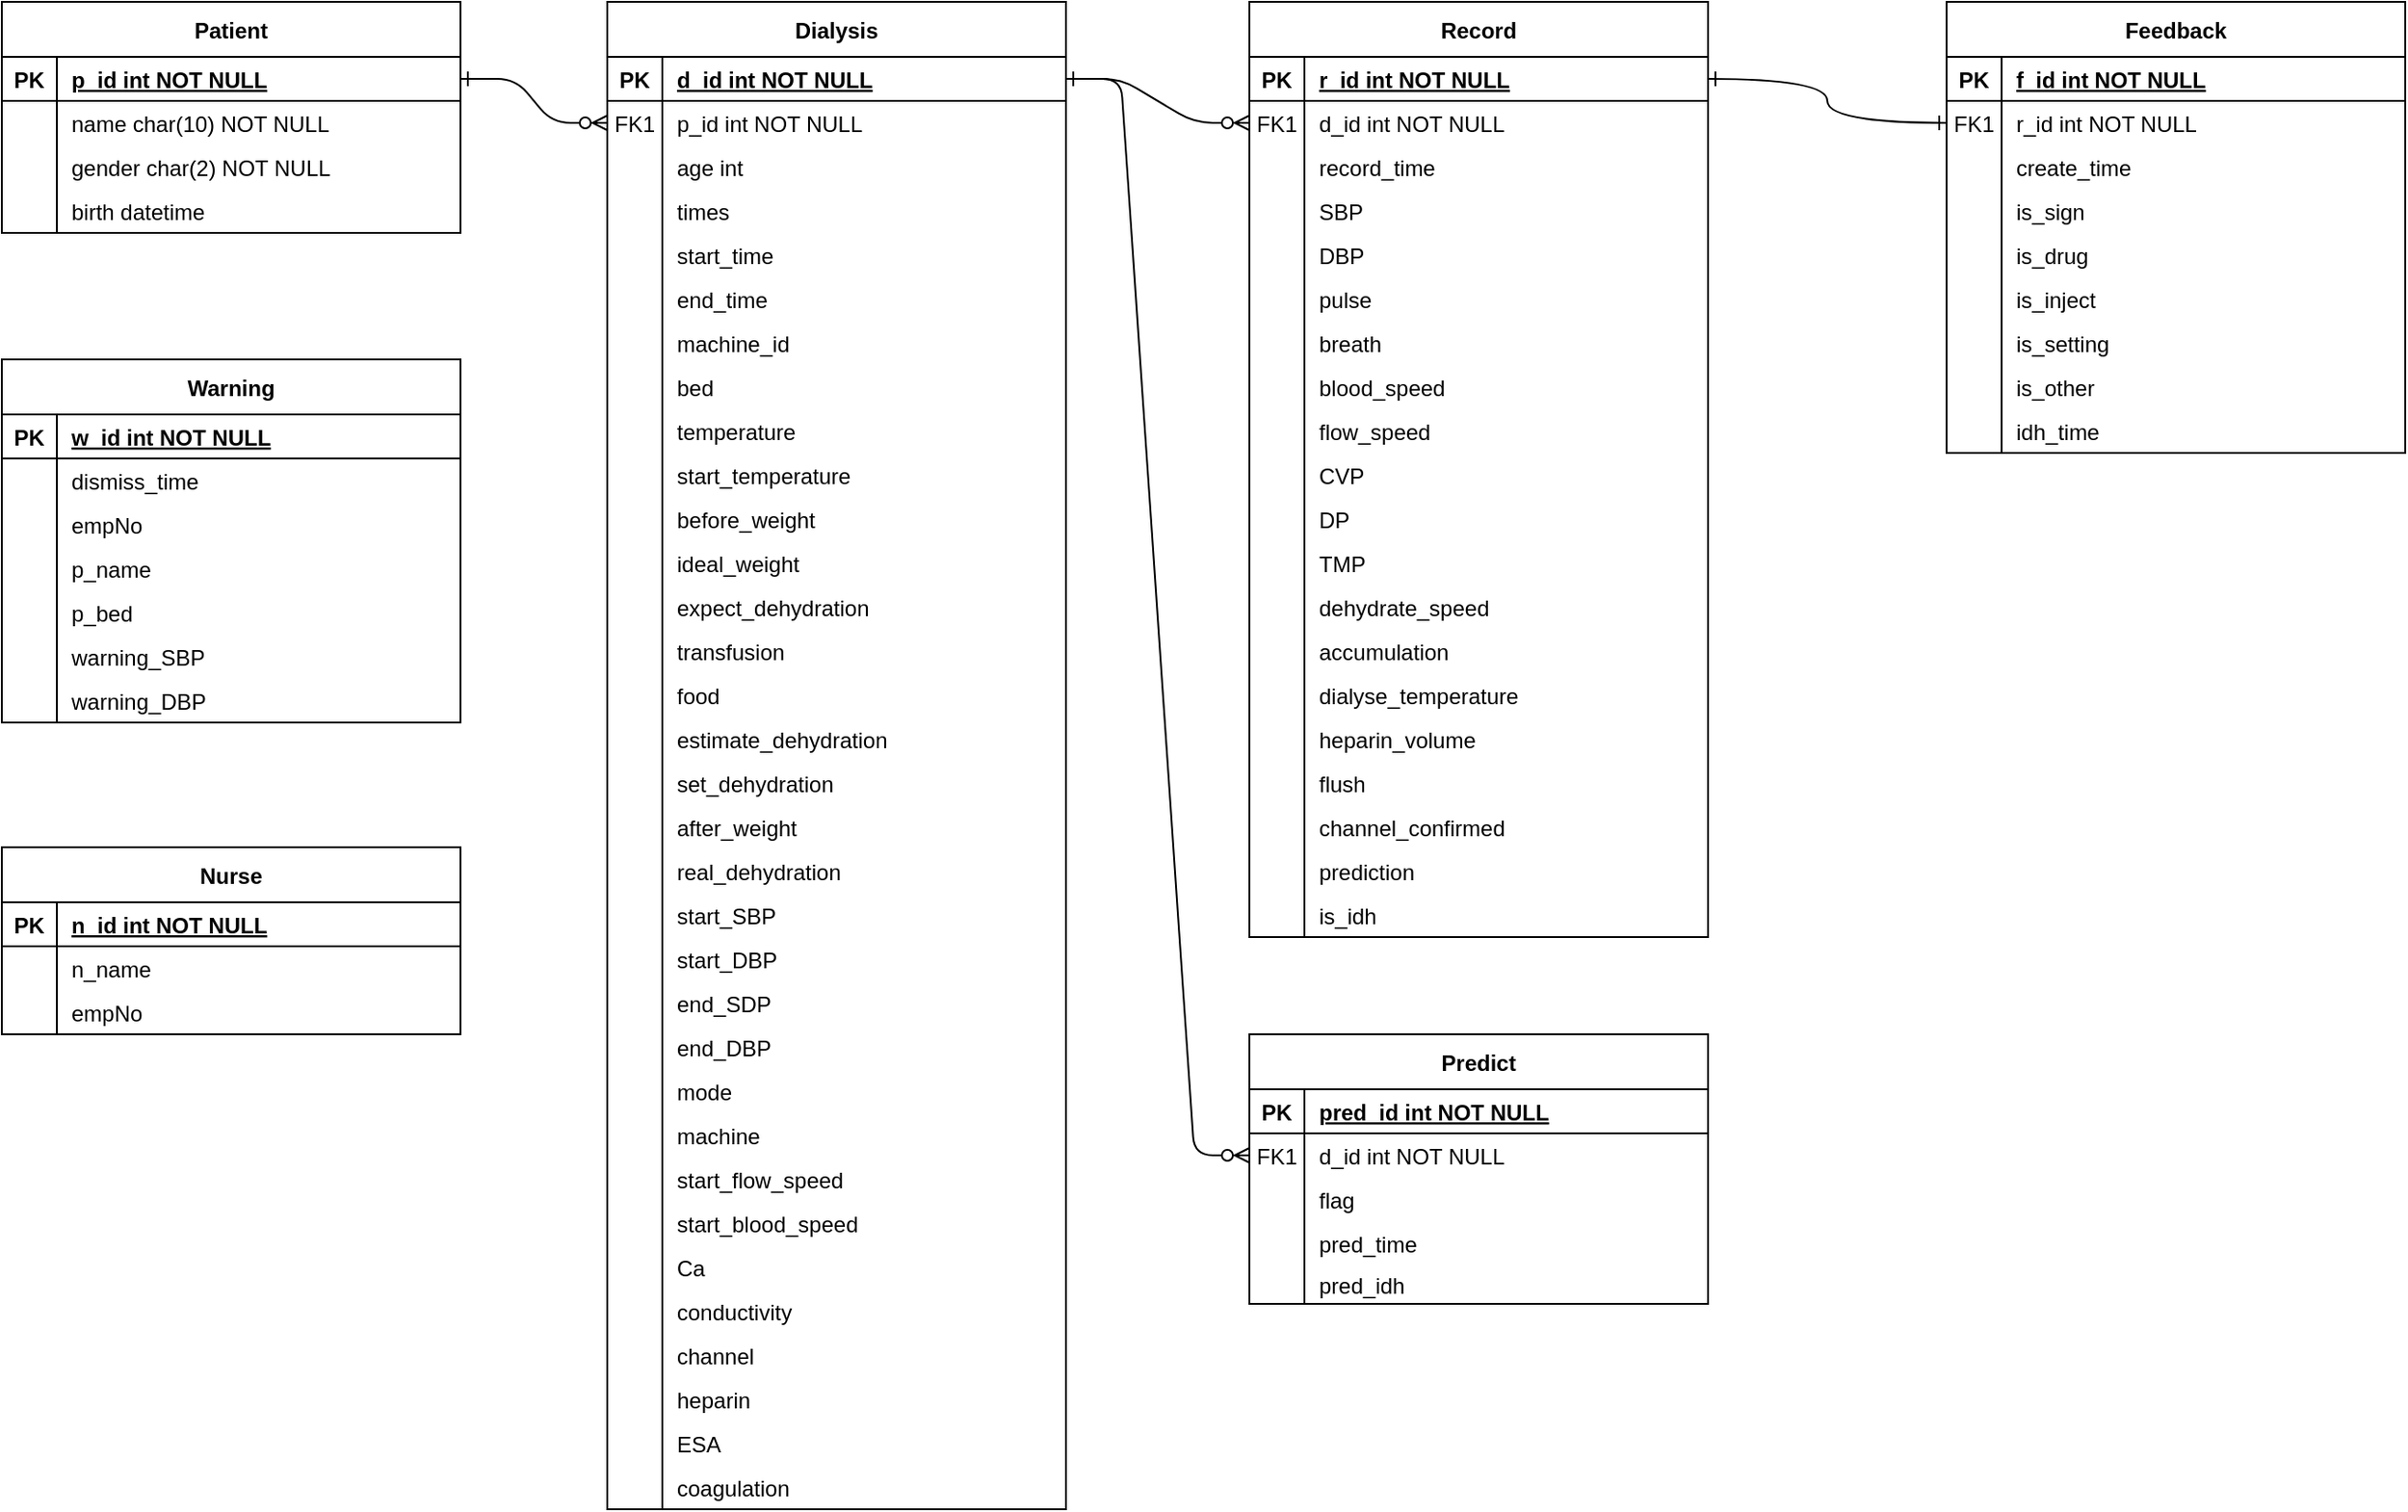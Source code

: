 <mxfile version="22.1.20" type="device">
  <diagram id="R2lEEEUBdFMjLlhIrx00" name="Page-1">
    <mxGraphModel dx="1592" dy="823" grid="0" gridSize="10" guides="1" tooltips="1" connect="1" arrows="1" fold="1" page="0" pageScale="1" pageWidth="1600" pageHeight="900" math="0" shadow="0" extFonts="Permanent Marker^https://fonts.googleapis.com/css?family=Permanent+Marker">
      <root>
        <mxCell id="0" />
        <mxCell id="1" parent="0" />
        <mxCell id="C-vyLk0tnHw3VtMMgP7b-1" value="" style="edgeStyle=entityRelationEdgeStyle;endArrow=ERzeroToMany;startArrow=ERone;endFill=1;startFill=0;" parent="1" source="C-vyLk0tnHw3VtMMgP7b-24" target="C-vyLk0tnHw3VtMMgP7b-6" edge="1">
          <mxGeometry width="100" height="100" relative="1" as="geometry">
            <mxPoint x="340" y="720" as="sourcePoint" />
            <mxPoint x="440" y="620" as="targetPoint" />
          </mxGeometry>
        </mxCell>
        <mxCell id="C-vyLk0tnHw3VtMMgP7b-2" value="Dialysis" style="shape=table;startSize=30;container=1;collapsible=1;childLayout=tableLayout;fixedRows=1;rowLines=0;fontStyle=1;align=center;resizeLast=1;" parent="1" vertex="1">
          <mxGeometry x="450" y="20" width="250" height="822" as="geometry" />
        </mxCell>
        <mxCell id="C-vyLk0tnHw3VtMMgP7b-3" value="" style="shape=partialRectangle;collapsible=0;dropTarget=0;pointerEvents=0;fillColor=none;points=[[0,0.5],[1,0.5]];portConstraint=eastwest;top=0;left=0;right=0;bottom=1;" parent="C-vyLk0tnHw3VtMMgP7b-2" vertex="1">
          <mxGeometry y="30" width="250" height="24" as="geometry" />
        </mxCell>
        <mxCell id="C-vyLk0tnHw3VtMMgP7b-4" value="PK" style="shape=partialRectangle;overflow=hidden;connectable=0;fillColor=none;top=0;left=0;bottom=0;right=0;fontStyle=1;" parent="C-vyLk0tnHw3VtMMgP7b-3" vertex="1">
          <mxGeometry width="30" height="24" as="geometry">
            <mxRectangle width="30" height="24" as="alternateBounds" />
          </mxGeometry>
        </mxCell>
        <mxCell id="C-vyLk0tnHw3VtMMgP7b-5" value="d_id int NOT NULL " style="shape=partialRectangle;overflow=hidden;connectable=0;fillColor=none;top=0;left=0;bottom=0;right=0;align=left;spacingLeft=6;fontStyle=5;" parent="C-vyLk0tnHw3VtMMgP7b-3" vertex="1">
          <mxGeometry x="30" width="220" height="24" as="geometry">
            <mxRectangle width="220" height="24" as="alternateBounds" />
          </mxGeometry>
        </mxCell>
        <mxCell id="C-vyLk0tnHw3VtMMgP7b-6" value="" style="shape=partialRectangle;collapsible=0;dropTarget=0;pointerEvents=0;fillColor=none;points=[[0,0.5],[1,0.5]];portConstraint=eastwest;top=0;left=0;right=0;bottom=0;" parent="C-vyLk0tnHw3VtMMgP7b-2" vertex="1">
          <mxGeometry y="54" width="250" height="24" as="geometry" />
        </mxCell>
        <mxCell id="C-vyLk0tnHw3VtMMgP7b-7" value="FK1" style="shape=partialRectangle;overflow=hidden;connectable=0;fillColor=none;top=0;left=0;bottom=0;right=0;" parent="C-vyLk0tnHw3VtMMgP7b-6" vertex="1">
          <mxGeometry width="30" height="24" as="geometry">
            <mxRectangle width="30" height="24" as="alternateBounds" />
          </mxGeometry>
        </mxCell>
        <mxCell id="C-vyLk0tnHw3VtMMgP7b-8" value="p_id int NOT NULL" style="shape=partialRectangle;overflow=hidden;connectable=0;fillColor=none;top=0;left=0;bottom=0;right=0;align=left;spacingLeft=6;" parent="C-vyLk0tnHw3VtMMgP7b-6" vertex="1">
          <mxGeometry x="30" width="220" height="24" as="geometry">
            <mxRectangle width="220" height="24" as="alternateBounds" />
          </mxGeometry>
        </mxCell>
        <mxCell id="IMvbSvwfr5HTmkwyU4gB-8" style="shape=partialRectangle;collapsible=0;dropTarget=0;pointerEvents=0;fillColor=none;points=[[0,0.5],[1,0.5]];portConstraint=eastwest;top=0;left=0;right=0;bottom=0;" parent="C-vyLk0tnHw3VtMMgP7b-2" vertex="1">
          <mxGeometry y="78" width="250" height="24" as="geometry" />
        </mxCell>
        <mxCell id="IMvbSvwfr5HTmkwyU4gB-9" style="shape=partialRectangle;overflow=hidden;connectable=0;fillColor=none;top=0;left=0;bottom=0;right=0;" parent="IMvbSvwfr5HTmkwyU4gB-8" vertex="1">
          <mxGeometry width="30" height="24" as="geometry">
            <mxRectangle width="30" height="24" as="alternateBounds" />
          </mxGeometry>
        </mxCell>
        <mxCell id="IMvbSvwfr5HTmkwyU4gB-10" value="age int" style="shape=partialRectangle;overflow=hidden;connectable=0;fillColor=none;top=0;left=0;bottom=0;right=0;align=left;spacingLeft=6;" parent="IMvbSvwfr5HTmkwyU4gB-8" vertex="1">
          <mxGeometry x="30" width="220" height="24" as="geometry">
            <mxRectangle width="220" height="24" as="alternateBounds" />
          </mxGeometry>
        </mxCell>
        <mxCell id="IMvbSvwfr5HTmkwyU4gB-11" style="shape=partialRectangle;collapsible=0;dropTarget=0;pointerEvents=0;fillColor=none;points=[[0,0.5],[1,0.5]];portConstraint=eastwest;top=0;left=0;right=0;bottom=0;" parent="C-vyLk0tnHw3VtMMgP7b-2" vertex="1">
          <mxGeometry y="102" width="250" height="24" as="geometry" />
        </mxCell>
        <mxCell id="IMvbSvwfr5HTmkwyU4gB-12" style="shape=partialRectangle;overflow=hidden;connectable=0;fillColor=none;top=0;left=0;bottom=0;right=0;" parent="IMvbSvwfr5HTmkwyU4gB-11" vertex="1">
          <mxGeometry width="30" height="24" as="geometry">
            <mxRectangle width="30" height="24" as="alternateBounds" />
          </mxGeometry>
        </mxCell>
        <mxCell id="IMvbSvwfr5HTmkwyU4gB-13" value="times" style="shape=partialRectangle;overflow=hidden;connectable=0;fillColor=none;top=0;left=0;bottom=0;right=0;align=left;spacingLeft=6;" parent="IMvbSvwfr5HTmkwyU4gB-11" vertex="1">
          <mxGeometry x="30" width="220" height="24" as="geometry">
            <mxRectangle width="220" height="24" as="alternateBounds" />
          </mxGeometry>
        </mxCell>
        <mxCell id="IMvbSvwfr5HTmkwyU4gB-14" style="shape=partialRectangle;collapsible=0;dropTarget=0;pointerEvents=0;fillColor=none;points=[[0,0.5],[1,0.5]];portConstraint=eastwest;top=0;left=0;right=0;bottom=0;" parent="C-vyLk0tnHw3VtMMgP7b-2" vertex="1">
          <mxGeometry y="126" width="250" height="24" as="geometry" />
        </mxCell>
        <mxCell id="IMvbSvwfr5HTmkwyU4gB-15" style="shape=partialRectangle;overflow=hidden;connectable=0;fillColor=none;top=0;left=0;bottom=0;right=0;" parent="IMvbSvwfr5HTmkwyU4gB-14" vertex="1">
          <mxGeometry width="30" height="24" as="geometry">
            <mxRectangle width="30" height="24" as="alternateBounds" />
          </mxGeometry>
        </mxCell>
        <mxCell id="IMvbSvwfr5HTmkwyU4gB-16" value="start_time" style="shape=partialRectangle;overflow=hidden;connectable=0;fillColor=none;top=0;left=0;bottom=0;right=0;align=left;spacingLeft=6;" parent="IMvbSvwfr5HTmkwyU4gB-14" vertex="1">
          <mxGeometry x="30" width="220" height="24" as="geometry">
            <mxRectangle width="220" height="24" as="alternateBounds" />
          </mxGeometry>
        </mxCell>
        <mxCell id="IMvbSvwfr5HTmkwyU4gB-17" style="shape=partialRectangle;collapsible=0;dropTarget=0;pointerEvents=0;fillColor=none;points=[[0,0.5],[1,0.5]];portConstraint=eastwest;top=0;left=0;right=0;bottom=0;" parent="C-vyLk0tnHw3VtMMgP7b-2" vertex="1">
          <mxGeometry y="150" width="250" height="24" as="geometry" />
        </mxCell>
        <mxCell id="IMvbSvwfr5HTmkwyU4gB-18" style="shape=partialRectangle;overflow=hidden;connectable=0;fillColor=none;top=0;left=0;bottom=0;right=0;" parent="IMvbSvwfr5HTmkwyU4gB-17" vertex="1">
          <mxGeometry width="30" height="24" as="geometry">
            <mxRectangle width="30" height="24" as="alternateBounds" />
          </mxGeometry>
        </mxCell>
        <mxCell id="IMvbSvwfr5HTmkwyU4gB-19" value="end_time" style="shape=partialRectangle;overflow=hidden;connectable=0;fillColor=none;top=0;left=0;bottom=0;right=0;align=left;spacingLeft=6;" parent="IMvbSvwfr5HTmkwyU4gB-17" vertex="1">
          <mxGeometry x="30" width="220" height="24" as="geometry">
            <mxRectangle width="220" height="24" as="alternateBounds" />
          </mxGeometry>
        </mxCell>
        <mxCell id="IMvbSvwfr5HTmkwyU4gB-44" style="shape=partialRectangle;collapsible=0;dropTarget=0;pointerEvents=0;fillColor=none;points=[[0,0.5],[1,0.5]];portConstraint=eastwest;top=0;left=0;right=0;bottom=0;" parent="C-vyLk0tnHw3VtMMgP7b-2" vertex="1">
          <mxGeometry y="174" width="250" height="24" as="geometry" />
        </mxCell>
        <mxCell id="IMvbSvwfr5HTmkwyU4gB-45" style="shape=partialRectangle;overflow=hidden;connectable=0;fillColor=none;top=0;left=0;bottom=0;right=0;" parent="IMvbSvwfr5HTmkwyU4gB-44" vertex="1">
          <mxGeometry width="30" height="24" as="geometry">
            <mxRectangle width="30" height="24" as="alternateBounds" />
          </mxGeometry>
        </mxCell>
        <mxCell id="IMvbSvwfr5HTmkwyU4gB-46" value="machine_id" style="shape=partialRectangle;overflow=hidden;connectable=0;fillColor=none;top=0;left=0;bottom=0;right=0;align=left;spacingLeft=6;" parent="IMvbSvwfr5HTmkwyU4gB-44" vertex="1">
          <mxGeometry x="30" width="220" height="24" as="geometry">
            <mxRectangle width="220" height="24" as="alternateBounds" />
          </mxGeometry>
        </mxCell>
        <mxCell id="IMvbSvwfr5HTmkwyU4gB-38" style="shape=partialRectangle;collapsible=0;dropTarget=0;pointerEvents=0;fillColor=none;points=[[0,0.5],[1,0.5]];portConstraint=eastwest;top=0;left=0;right=0;bottom=0;" parent="C-vyLk0tnHw3VtMMgP7b-2" vertex="1">
          <mxGeometry y="198" width="250" height="24" as="geometry" />
        </mxCell>
        <mxCell id="IMvbSvwfr5HTmkwyU4gB-39" style="shape=partialRectangle;overflow=hidden;connectable=0;fillColor=none;top=0;left=0;bottom=0;right=0;" parent="IMvbSvwfr5HTmkwyU4gB-38" vertex="1">
          <mxGeometry width="30" height="24" as="geometry">
            <mxRectangle width="30" height="24" as="alternateBounds" />
          </mxGeometry>
        </mxCell>
        <mxCell id="IMvbSvwfr5HTmkwyU4gB-40" value="bed" style="shape=partialRectangle;overflow=hidden;connectable=0;fillColor=none;top=0;left=0;bottom=0;right=0;align=left;spacingLeft=6;" parent="IMvbSvwfr5HTmkwyU4gB-38" vertex="1">
          <mxGeometry x="30" width="220" height="24" as="geometry">
            <mxRectangle width="220" height="24" as="alternateBounds" />
          </mxGeometry>
        </mxCell>
        <mxCell id="IMvbSvwfr5HTmkwyU4gB-35" style="shape=partialRectangle;collapsible=0;dropTarget=0;pointerEvents=0;fillColor=none;points=[[0,0.5],[1,0.5]];portConstraint=eastwest;top=0;left=0;right=0;bottom=0;" parent="C-vyLk0tnHw3VtMMgP7b-2" vertex="1">
          <mxGeometry y="222" width="250" height="24" as="geometry" />
        </mxCell>
        <mxCell id="IMvbSvwfr5HTmkwyU4gB-36" style="shape=partialRectangle;overflow=hidden;connectable=0;fillColor=none;top=0;left=0;bottom=0;right=0;" parent="IMvbSvwfr5HTmkwyU4gB-35" vertex="1">
          <mxGeometry width="30" height="24" as="geometry">
            <mxRectangle width="30" height="24" as="alternateBounds" />
          </mxGeometry>
        </mxCell>
        <mxCell id="IMvbSvwfr5HTmkwyU4gB-37" value="temperature" style="shape=partialRectangle;overflow=hidden;connectable=0;fillColor=none;top=0;left=0;bottom=0;right=0;align=left;spacingLeft=6;" parent="IMvbSvwfr5HTmkwyU4gB-35" vertex="1">
          <mxGeometry x="30" width="220" height="24" as="geometry">
            <mxRectangle width="220" height="24" as="alternateBounds" />
          </mxGeometry>
        </mxCell>
        <mxCell id="IMvbSvwfr5HTmkwyU4gB-32" style="shape=partialRectangle;collapsible=0;dropTarget=0;pointerEvents=0;fillColor=none;points=[[0,0.5],[1,0.5]];portConstraint=eastwest;top=0;left=0;right=0;bottom=0;" parent="C-vyLk0tnHw3VtMMgP7b-2" vertex="1">
          <mxGeometry y="246" width="250" height="24" as="geometry" />
        </mxCell>
        <mxCell id="IMvbSvwfr5HTmkwyU4gB-33" style="shape=partialRectangle;overflow=hidden;connectable=0;fillColor=none;top=0;left=0;bottom=0;right=0;" parent="IMvbSvwfr5HTmkwyU4gB-32" vertex="1">
          <mxGeometry width="30" height="24" as="geometry">
            <mxRectangle width="30" height="24" as="alternateBounds" />
          </mxGeometry>
        </mxCell>
        <mxCell id="IMvbSvwfr5HTmkwyU4gB-34" value="start_temperature" style="shape=partialRectangle;overflow=hidden;connectable=0;fillColor=none;top=0;left=0;bottom=0;right=0;align=left;spacingLeft=6;" parent="IMvbSvwfr5HTmkwyU4gB-32" vertex="1">
          <mxGeometry x="30" width="220" height="24" as="geometry">
            <mxRectangle width="220" height="24" as="alternateBounds" />
          </mxGeometry>
        </mxCell>
        <mxCell id="IMvbSvwfr5HTmkwyU4gB-29" style="shape=partialRectangle;collapsible=0;dropTarget=0;pointerEvents=0;fillColor=none;points=[[0,0.5],[1,0.5]];portConstraint=eastwest;top=0;left=0;right=0;bottom=0;" parent="C-vyLk0tnHw3VtMMgP7b-2" vertex="1">
          <mxGeometry y="270" width="250" height="24" as="geometry" />
        </mxCell>
        <mxCell id="IMvbSvwfr5HTmkwyU4gB-30" style="shape=partialRectangle;overflow=hidden;connectable=0;fillColor=none;top=0;left=0;bottom=0;right=0;" parent="IMvbSvwfr5HTmkwyU4gB-29" vertex="1">
          <mxGeometry width="30" height="24" as="geometry">
            <mxRectangle width="30" height="24" as="alternateBounds" />
          </mxGeometry>
        </mxCell>
        <mxCell id="IMvbSvwfr5HTmkwyU4gB-31" value="before_weight" style="shape=partialRectangle;overflow=hidden;connectable=0;fillColor=none;top=0;left=0;bottom=0;right=0;align=left;spacingLeft=6;" parent="IMvbSvwfr5HTmkwyU4gB-29" vertex="1">
          <mxGeometry x="30" width="220" height="24" as="geometry">
            <mxRectangle width="220" height="24" as="alternateBounds" />
          </mxGeometry>
        </mxCell>
        <mxCell id="IMvbSvwfr5HTmkwyU4gB-23" style="shape=partialRectangle;collapsible=0;dropTarget=0;pointerEvents=0;fillColor=none;points=[[0,0.5],[1,0.5]];portConstraint=eastwest;top=0;left=0;right=0;bottom=0;" parent="C-vyLk0tnHw3VtMMgP7b-2" vertex="1">
          <mxGeometry y="294" width="250" height="24" as="geometry" />
        </mxCell>
        <mxCell id="IMvbSvwfr5HTmkwyU4gB-24" style="shape=partialRectangle;overflow=hidden;connectable=0;fillColor=none;top=0;left=0;bottom=0;right=0;" parent="IMvbSvwfr5HTmkwyU4gB-23" vertex="1">
          <mxGeometry width="30" height="24" as="geometry">
            <mxRectangle width="30" height="24" as="alternateBounds" />
          </mxGeometry>
        </mxCell>
        <mxCell id="IMvbSvwfr5HTmkwyU4gB-25" value="ideal_weight" style="shape=partialRectangle;overflow=hidden;connectable=0;fillColor=none;top=0;left=0;bottom=0;right=0;align=left;spacingLeft=6;" parent="IMvbSvwfr5HTmkwyU4gB-23" vertex="1">
          <mxGeometry x="30" width="220" height="24" as="geometry">
            <mxRectangle width="220" height="24" as="alternateBounds" />
          </mxGeometry>
        </mxCell>
        <mxCell id="IMvbSvwfr5HTmkwyU4gB-47" style="shape=partialRectangle;collapsible=0;dropTarget=0;pointerEvents=0;fillColor=none;points=[[0,0.5],[1,0.5]];portConstraint=eastwest;top=0;left=0;right=0;bottom=0;" parent="C-vyLk0tnHw3VtMMgP7b-2" vertex="1">
          <mxGeometry y="318" width="250" height="24" as="geometry" />
        </mxCell>
        <mxCell id="IMvbSvwfr5HTmkwyU4gB-48" style="shape=partialRectangle;overflow=hidden;connectable=0;fillColor=none;top=0;left=0;bottom=0;right=0;" parent="IMvbSvwfr5HTmkwyU4gB-47" vertex="1">
          <mxGeometry width="30" height="24" as="geometry">
            <mxRectangle width="30" height="24" as="alternateBounds" />
          </mxGeometry>
        </mxCell>
        <mxCell id="IMvbSvwfr5HTmkwyU4gB-49" value="expect_dehydration" style="shape=partialRectangle;overflow=hidden;connectable=0;fillColor=none;top=0;left=0;bottom=0;right=0;align=left;spacingLeft=6;" parent="IMvbSvwfr5HTmkwyU4gB-47" vertex="1">
          <mxGeometry x="30" width="220" height="24" as="geometry">
            <mxRectangle width="220" height="24" as="alternateBounds" />
          </mxGeometry>
        </mxCell>
        <mxCell id="IMvbSvwfr5HTmkwyU4gB-50" style="shape=partialRectangle;collapsible=0;dropTarget=0;pointerEvents=0;fillColor=none;points=[[0,0.5],[1,0.5]];portConstraint=eastwest;top=0;left=0;right=0;bottom=0;" parent="C-vyLk0tnHw3VtMMgP7b-2" vertex="1">
          <mxGeometry y="342" width="250" height="24" as="geometry" />
        </mxCell>
        <mxCell id="IMvbSvwfr5HTmkwyU4gB-51" style="shape=partialRectangle;overflow=hidden;connectable=0;fillColor=none;top=0;left=0;bottom=0;right=0;" parent="IMvbSvwfr5HTmkwyU4gB-50" vertex="1">
          <mxGeometry width="30" height="24" as="geometry">
            <mxRectangle width="30" height="24" as="alternateBounds" />
          </mxGeometry>
        </mxCell>
        <mxCell id="IMvbSvwfr5HTmkwyU4gB-52" value="transfusion" style="shape=partialRectangle;overflow=hidden;connectable=0;fillColor=none;top=0;left=0;bottom=0;right=0;align=left;spacingLeft=6;" parent="IMvbSvwfr5HTmkwyU4gB-50" vertex="1">
          <mxGeometry x="30" width="220" height="24" as="geometry">
            <mxRectangle width="220" height="24" as="alternateBounds" />
          </mxGeometry>
        </mxCell>
        <mxCell id="IMvbSvwfr5HTmkwyU4gB-53" style="shape=partialRectangle;collapsible=0;dropTarget=0;pointerEvents=0;fillColor=none;points=[[0,0.5],[1,0.5]];portConstraint=eastwest;top=0;left=0;right=0;bottom=0;" parent="C-vyLk0tnHw3VtMMgP7b-2" vertex="1">
          <mxGeometry y="366" width="250" height="24" as="geometry" />
        </mxCell>
        <mxCell id="IMvbSvwfr5HTmkwyU4gB-54" style="shape=partialRectangle;overflow=hidden;connectable=0;fillColor=none;top=0;left=0;bottom=0;right=0;" parent="IMvbSvwfr5HTmkwyU4gB-53" vertex="1">
          <mxGeometry width="30" height="24" as="geometry">
            <mxRectangle width="30" height="24" as="alternateBounds" />
          </mxGeometry>
        </mxCell>
        <mxCell id="IMvbSvwfr5HTmkwyU4gB-55" value="food" style="shape=partialRectangle;overflow=hidden;connectable=0;fillColor=none;top=0;left=0;bottom=0;right=0;align=left;spacingLeft=6;" parent="IMvbSvwfr5HTmkwyU4gB-53" vertex="1">
          <mxGeometry x="30" width="220" height="24" as="geometry">
            <mxRectangle width="220" height="24" as="alternateBounds" />
          </mxGeometry>
        </mxCell>
        <mxCell id="IMvbSvwfr5HTmkwyU4gB-56" style="shape=partialRectangle;collapsible=0;dropTarget=0;pointerEvents=0;fillColor=none;points=[[0,0.5],[1,0.5]];portConstraint=eastwest;top=0;left=0;right=0;bottom=0;" parent="C-vyLk0tnHw3VtMMgP7b-2" vertex="1">
          <mxGeometry y="390" width="250" height="24" as="geometry" />
        </mxCell>
        <mxCell id="IMvbSvwfr5HTmkwyU4gB-57" style="shape=partialRectangle;overflow=hidden;connectable=0;fillColor=none;top=0;left=0;bottom=0;right=0;" parent="IMvbSvwfr5HTmkwyU4gB-56" vertex="1">
          <mxGeometry width="30" height="24" as="geometry">
            <mxRectangle width="30" height="24" as="alternateBounds" />
          </mxGeometry>
        </mxCell>
        <mxCell id="IMvbSvwfr5HTmkwyU4gB-58" value="estimate_dehydration" style="shape=partialRectangle;overflow=hidden;connectable=0;fillColor=none;top=0;left=0;bottom=0;right=0;align=left;spacingLeft=6;" parent="IMvbSvwfr5HTmkwyU4gB-56" vertex="1">
          <mxGeometry x="30" width="220" height="24" as="geometry">
            <mxRectangle width="220" height="24" as="alternateBounds" />
          </mxGeometry>
        </mxCell>
        <mxCell id="IMvbSvwfr5HTmkwyU4gB-59" style="shape=partialRectangle;collapsible=0;dropTarget=0;pointerEvents=0;fillColor=none;points=[[0,0.5],[1,0.5]];portConstraint=eastwest;top=0;left=0;right=0;bottom=0;" parent="C-vyLk0tnHw3VtMMgP7b-2" vertex="1">
          <mxGeometry y="414" width="250" height="24" as="geometry" />
        </mxCell>
        <mxCell id="IMvbSvwfr5HTmkwyU4gB-60" style="shape=partialRectangle;overflow=hidden;connectable=0;fillColor=none;top=0;left=0;bottom=0;right=0;" parent="IMvbSvwfr5HTmkwyU4gB-59" vertex="1">
          <mxGeometry width="30" height="24" as="geometry">
            <mxRectangle width="30" height="24" as="alternateBounds" />
          </mxGeometry>
        </mxCell>
        <mxCell id="IMvbSvwfr5HTmkwyU4gB-61" value="set_dehydration" style="shape=partialRectangle;overflow=hidden;connectable=0;fillColor=none;top=0;left=0;bottom=0;right=0;align=left;spacingLeft=6;" parent="IMvbSvwfr5HTmkwyU4gB-59" vertex="1">
          <mxGeometry x="30" width="220" height="24" as="geometry">
            <mxRectangle width="220" height="24" as="alternateBounds" />
          </mxGeometry>
        </mxCell>
        <mxCell id="IMvbSvwfr5HTmkwyU4gB-62" style="shape=partialRectangle;collapsible=0;dropTarget=0;pointerEvents=0;fillColor=none;points=[[0,0.5],[1,0.5]];portConstraint=eastwest;top=0;left=0;right=0;bottom=0;" parent="C-vyLk0tnHw3VtMMgP7b-2" vertex="1">
          <mxGeometry y="438" width="250" height="24" as="geometry" />
        </mxCell>
        <mxCell id="IMvbSvwfr5HTmkwyU4gB-63" style="shape=partialRectangle;overflow=hidden;connectable=0;fillColor=none;top=0;left=0;bottom=0;right=0;" parent="IMvbSvwfr5HTmkwyU4gB-62" vertex="1">
          <mxGeometry width="30" height="24" as="geometry">
            <mxRectangle width="30" height="24" as="alternateBounds" />
          </mxGeometry>
        </mxCell>
        <mxCell id="IMvbSvwfr5HTmkwyU4gB-64" value="after_weight" style="shape=partialRectangle;overflow=hidden;connectable=0;fillColor=none;top=0;left=0;bottom=0;right=0;align=left;spacingLeft=6;" parent="IMvbSvwfr5HTmkwyU4gB-62" vertex="1">
          <mxGeometry x="30" width="220" height="24" as="geometry">
            <mxRectangle width="220" height="24" as="alternateBounds" />
          </mxGeometry>
        </mxCell>
        <mxCell id="IMvbSvwfr5HTmkwyU4gB-26" style="shape=partialRectangle;collapsible=0;dropTarget=0;pointerEvents=0;fillColor=none;points=[[0,0.5],[1,0.5]];portConstraint=eastwest;top=0;left=0;right=0;bottom=0;" parent="C-vyLk0tnHw3VtMMgP7b-2" vertex="1">
          <mxGeometry y="462" width="250" height="24" as="geometry" />
        </mxCell>
        <mxCell id="IMvbSvwfr5HTmkwyU4gB-27" style="shape=partialRectangle;overflow=hidden;connectable=0;fillColor=none;top=0;left=0;bottom=0;right=0;" parent="IMvbSvwfr5HTmkwyU4gB-26" vertex="1">
          <mxGeometry width="30" height="24" as="geometry">
            <mxRectangle width="30" height="24" as="alternateBounds" />
          </mxGeometry>
        </mxCell>
        <mxCell id="IMvbSvwfr5HTmkwyU4gB-28" value="real_dehydration" style="shape=partialRectangle;overflow=hidden;connectable=0;fillColor=none;top=0;left=0;bottom=0;right=0;align=left;spacingLeft=6;" parent="IMvbSvwfr5HTmkwyU4gB-26" vertex="1">
          <mxGeometry x="30" width="220" height="24" as="geometry">
            <mxRectangle width="220" height="24" as="alternateBounds" />
          </mxGeometry>
        </mxCell>
        <mxCell id="IMvbSvwfr5HTmkwyU4gB-65" style="shape=partialRectangle;collapsible=0;dropTarget=0;pointerEvents=0;fillColor=none;points=[[0,0.5],[1,0.5]];portConstraint=eastwest;top=0;left=0;right=0;bottom=0;" parent="C-vyLk0tnHw3VtMMgP7b-2" vertex="1">
          <mxGeometry y="486" width="250" height="24" as="geometry" />
        </mxCell>
        <mxCell id="IMvbSvwfr5HTmkwyU4gB-66" style="shape=partialRectangle;overflow=hidden;connectable=0;fillColor=none;top=0;left=0;bottom=0;right=0;" parent="IMvbSvwfr5HTmkwyU4gB-65" vertex="1">
          <mxGeometry width="30" height="24" as="geometry">
            <mxRectangle width="30" height="24" as="alternateBounds" />
          </mxGeometry>
        </mxCell>
        <mxCell id="IMvbSvwfr5HTmkwyU4gB-67" value="start_SBP" style="shape=partialRectangle;overflow=hidden;connectable=0;fillColor=none;top=0;left=0;bottom=0;right=0;align=left;spacingLeft=6;" parent="IMvbSvwfr5HTmkwyU4gB-65" vertex="1">
          <mxGeometry x="30" width="220" height="24" as="geometry">
            <mxRectangle width="220" height="24" as="alternateBounds" />
          </mxGeometry>
        </mxCell>
        <mxCell id="IMvbSvwfr5HTmkwyU4gB-68" style="shape=partialRectangle;collapsible=0;dropTarget=0;pointerEvents=0;fillColor=none;points=[[0,0.5],[1,0.5]];portConstraint=eastwest;top=0;left=0;right=0;bottom=0;" parent="C-vyLk0tnHw3VtMMgP7b-2" vertex="1">
          <mxGeometry y="510" width="250" height="24" as="geometry" />
        </mxCell>
        <mxCell id="IMvbSvwfr5HTmkwyU4gB-69" style="shape=partialRectangle;overflow=hidden;connectable=0;fillColor=none;top=0;left=0;bottom=0;right=0;" parent="IMvbSvwfr5HTmkwyU4gB-68" vertex="1">
          <mxGeometry width="30" height="24" as="geometry">
            <mxRectangle width="30" height="24" as="alternateBounds" />
          </mxGeometry>
        </mxCell>
        <mxCell id="IMvbSvwfr5HTmkwyU4gB-70" value="start_DBP" style="shape=partialRectangle;overflow=hidden;connectable=0;fillColor=none;top=0;left=0;bottom=0;right=0;align=left;spacingLeft=6;" parent="IMvbSvwfr5HTmkwyU4gB-68" vertex="1">
          <mxGeometry x="30" width="220" height="24" as="geometry">
            <mxRectangle width="220" height="24" as="alternateBounds" />
          </mxGeometry>
        </mxCell>
        <mxCell id="IMvbSvwfr5HTmkwyU4gB-20" style="shape=partialRectangle;collapsible=0;dropTarget=0;pointerEvents=0;fillColor=none;points=[[0,0.5],[1,0.5]];portConstraint=eastwest;top=0;left=0;right=0;bottom=0;" parent="C-vyLk0tnHw3VtMMgP7b-2" vertex="1">
          <mxGeometry y="534" width="250" height="24" as="geometry" />
        </mxCell>
        <mxCell id="IMvbSvwfr5HTmkwyU4gB-21" style="shape=partialRectangle;overflow=hidden;connectable=0;fillColor=none;top=0;left=0;bottom=0;right=0;" parent="IMvbSvwfr5HTmkwyU4gB-20" vertex="1">
          <mxGeometry width="30" height="24" as="geometry">
            <mxRectangle width="30" height="24" as="alternateBounds" />
          </mxGeometry>
        </mxCell>
        <mxCell id="IMvbSvwfr5HTmkwyU4gB-22" value="end_SDP" style="shape=partialRectangle;overflow=hidden;connectable=0;fillColor=none;top=0;left=0;bottom=0;right=0;align=left;spacingLeft=6;" parent="IMvbSvwfr5HTmkwyU4gB-20" vertex="1">
          <mxGeometry x="30" width="220" height="24" as="geometry">
            <mxRectangle width="220" height="24" as="alternateBounds" />
          </mxGeometry>
        </mxCell>
        <mxCell id="IMvbSvwfr5HTmkwyU4gB-95" style="shape=partialRectangle;collapsible=0;dropTarget=0;pointerEvents=0;fillColor=none;points=[[0,0.5],[1,0.5]];portConstraint=eastwest;top=0;left=0;right=0;bottom=0;" parent="C-vyLk0tnHw3VtMMgP7b-2" vertex="1">
          <mxGeometry y="558" width="250" height="24" as="geometry" />
        </mxCell>
        <mxCell id="IMvbSvwfr5HTmkwyU4gB-96" style="shape=partialRectangle;overflow=hidden;connectable=0;fillColor=none;top=0;left=0;bottom=0;right=0;" parent="IMvbSvwfr5HTmkwyU4gB-95" vertex="1">
          <mxGeometry width="30" height="24" as="geometry">
            <mxRectangle width="30" height="24" as="alternateBounds" />
          </mxGeometry>
        </mxCell>
        <mxCell id="IMvbSvwfr5HTmkwyU4gB-97" value="end_DBP" style="shape=partialRectangle;overflow=hidden;connectable=0;fillColor=none;top=0;left=0;bottom=0;right=0;align=left;spacingLeft=6;" parent="IMvbSvwfr5HTmkwyU4gB-95" vertex="1">
          <mxGeometry x="30" width="220" height="24" as="geometry">
            <mxRectangle width="220" height="24" as="alternateBounds" />
          </mxGeometry>
        </mxCell>
        <mxCell id="IMvbSvwfr5HTmkwyU4gB-92" style="shape=partialRectangle;collapsible=0;dropTarget=0;pointerEvents=0;fillColor=none;points=[[0,0.5],[1,0.5]];portConstraint=eastwest;top=0;left=0;right=0;bottom=0;" parent="C-vyLk0tnHw3VtMMgP7b-2" vertex="1">
          <mxGeometry y="582" width="250" height="24" as="geometry" />
        </mxCell>
        <mxCell id="IMvbSvwfr5HTmkwyU4gB-93" style="shape=partialRectangle;overflow=hidden;connectable=0;fillColor=none;top=0;left=0;bottom=0;right=0;" parent="IMvbSvwfr5HTmkwyU4gB-92" vertex="1">
          <mxGeometry width="30" height="24" as="geometry">
            <mxRectangle width="30" height="24" as="alternateBounds" />
          </mxGeometry>
        </mxCell>
        <mxCell id="IMvbSvwfr5HTmkwyU4gB-94" value="mode" style="shape=partialRectangle;overflow=hidden;connectable=0;fillColor=none;top=0;left=0;bottom=0;right=0;align=left;spacingLeft=6;" parent="IMvbSvwfr5HTmkwyU4gB-92" vertex="1">
          <mxGeometry x="30" width="220" height="24" as="geometry">
            <mxRectangle width="220" height="24" as="alternateBounds" />
          </mxGeometry>
        </mxCell>
        <mxCell id="IMvbSvwfr5HTmkwyU4gB-89" style="shape=partialRectangle;collapsible=0;dropTarget=0;pointerEvents=0;fillColor=none;points=[[0,0.5],[1,0.5]];portConstraint=eastwest;top=0;left=0;right=0;bottom=0;" parent="C-vyLk0tnHw3VtMMgP7b-2" vertex="1">
          <mxGeometry y="606" width="250" height="24" as="geometry" />
        </mxCell>
        <mxCell id="IMvbSvwfr5HTmkwyU4gB-90" style="shape=partialRectangle;overflow=hidden;connectable=0;fillColor=none;top=0;left=0;bottom=0;right=0;" parent="IMvbSvwfr5HTmkwyU4gB-89" vertex="1">
          <mxGeometry width="30" height="24" as="geometry">
            <mxRectangle width="30" height="24" as="alternateBounds" />
          </mxGeometry>
        </mxCell>
        <mxCell id="IMvbSvwfr5HTmkwyU4gB-91" value="machine" style="shape=partialRectangle;overflow=hidden;connectable=0;fillColor=none;top=0;left=0;bottom=0;right=0;align=left;spacingLeft=6;" parent="IMvbSvwfr5HTmkwyU4gB-89" vertex="1">
          <mxGeometry x="30" width="220" height="24" as="geometry">
            <mxRectangle width="220" height="24" as="alternateBounds" />
          </mxGeometry>
        </mxCell>
        <mxCell id="IMvbSvwfr5HTmkwyU4gB-86" style="shape=partialRectangle;collapsible=0;dropTarget=0;pointerEvents=0;fillColor=none;points=[[0,0.5],[1,0.5]];portConstraint=eastwest;top=0;left=0;right=0;bottom=0;" parent="C-vyLk0tnHw3VtMMgP7b-2" vertex="1">
          <mxGeometry y="630" width="250" height="24" as="geometry" />
        </mxCell>
        <mxCell id="IMvbSvwfr5HTmkwyU4gB-87" style="shape=partialRectangle;overflow=hidden;connectable=0;fillColor=none;top=0;left=0;bottom=0;right=0;" parent="IMvbSvwfr5HTmkwyU4gB-86" vertex="1">
          <mxGeometry width="30" height="24" as="geometry">
            <mxRectangle width="30" height="24" as="alternateBounds" />
          </mxGeometry>
        </mxCell>
        <mxCell id="IMvbSvwfr5HTmkwyU4gB-88" value="start_flow_speed" style="shape=partialRectangle;overflow=hidden;connectable=0;fillColor=none;top=0;left=0;bottom=0;right=0;align=left;spacingLeft=6;" parent="IMvbSvwfr5HTmkwyU4gB-86" vertex="1">
          <mxGeometry x="30" width="220" height="24" as="geometry">
            <mxRectangle width="220" height="24" as="alternateBounds" />
          </mxGeometry>
        </mxCell>
        <mxCell id="IMvbSvwfr5HTmkwyU4gB-83" style="shape=partialRectangle;collapsible=0;dropTarget=0;pointerEvents=0;fillColor=none;points=[[0,0.5],[1,0.5]];portConstraint=eastwest;top=0;left=0;right=0;bottom=0;" parent="C-vyLk0tnHw3VtMMgP7b-2" vertex="1">
          <mxGeometry y="654" width="250" height="24" as="geometry" />
        </mxCell>
        <mxCell id="IMvbSvwfr5HTmkwyU4gB-84" style="shape=partialRectangle;overflow=hidden;connectable=0;fillColor=none;top=0;left=0;bottom=0;right=0;" parent="IMvbSvwfr5HTmkwyU4gB-83" vertex="1">
          <mxGeometry width="30" height="24" as="geometry">
            <mxRectangle width="30" height="24" as="alternateBounds" />
          </mxGeometry>
        </mxCell>
        <mxCell id="IMvbSvwfr5HTmkwyU4gB-85" value="start_blood_speed" style="shape=partialRectangle;overflow=hidden;connectable=0;fillColor=none;top=0;left=0;bottom=0;right=0;align=left;spacingLeft=6;" parent="IMvbSvwfr5HTmkwyU4gB-83" vertex="1">
          <mxGeometry x="30" width="220" height="24" as="geometry">
            <mxRectangle width="220" height="24" as="alternateBounds" />
          </mxGeometry>
        </mxCell>
        <mxCell id="IMvbSvwfr5HTmkwyU4gB-80" style="shape=partialRectangle;collapsible=0;dropTarget=0;pointerEvents=0;fillColor=none;points=[[0,0.5],[1,0.5]];portConstraint=eastwest;top=0;left=0;right=0;bottom=0;" parent="C-vyLk0tnHw3VtMMgP7b-2" vertex="1">
          <mxGeometry y="678" width="250" height="24" as="geometry" />
        </mxCell>
        <mxCell id="IMvbSvwfr5HTmkwyU4gB-81" style="shape=partialRectangle;overflow=hidden;connectable=0;fillColor=none;top=0;left=0;bottom=0;right=0;" parent="IMvbSvwfr5HTmkwyU4gB-80" vertex="1">
          <mxGeometry width="30" height="24" as="geometry">
            <mxRectangle width="30" height="24" as="alternateBounds" />
          </mxGeometry>
        </mxCell>
        <mxCell id="IMvbSvwfr5HTmkwyU4gB-82" value="Ca" style="shape=partialRectangle;overflow=hidden;connectable=0;fillColor=none;top=0;left=0;bottom=0;right=0;align=left;spacingLeft=6;" parent="IMvbSvwfr5HTmkwyU4gB-80" vertex="1">
          <mxGeometry x="30" width="220" height="24" as="geometry">
            <mxRectangle width="220" height="24" as="alternateBounds" />
          </mxGeometry>
        </mxCell>
        <mxCell id="IMvbSvwfr5HTmkwyU4gB-107" style="shape=partialRectangle;collapsible=0;dropTarget=0;pointerEvents=0;fillColor=none;points=[[0,0.5],[1,0.5]];portConstraint=eastwest;top=0;left=0;right=0;bottom=0;" parent="C-vyLk0tnHw3VtMMgP7b-2" vertex="1">
          <mxGeometry y="702" width="250" height="24" as="geometry" />
        </mxCell>
        <mxCell id="IMvbSvwfr5HTmkwyU4gB-108" style="shape=partialRectangle;overflow=hidden;connectable=0;fillColor=none;top=0;left=0;bottom=0;right=0;" parent="IMvbSvwfr5HTmkwyU4gB-107" vertex="1">
          <mxGeometry width="30" height="24" as="geometry">
            <mxRectangle width="30" height="24" as="alternateBounds" />
          </mxGeometry>
        </mxCell>
        <mxCell id="IMvbSvwfr5HTmkwyU4gB-109" value="conductivity" style="shape=partialRectangle;overflow=hidden;connectable=0;fillColor=none;top=0;left=0;bottom=0;right=0;align=left;spacingLeft=6;" parent="IMvbSvwfr5HTmkwyU4gB-107" vertex="1">
          <mxGeometry x="30" width="220" height="24" as="geometry">
            <mxRectangle width="220" height="24" as="alternateBounds" />
          </mxGeometry>
        </mxCell>
        <mxCell id="IMvbSvwfr5HTmkwyU4gB-104" style="shape=partialRectangle;collapsible=0;dropTarget=0;pointerEvents=0;fillColor=none;points=[[0,0.5],[1,0.5]];portConstraint=eastwest;top=0;left=0;right=0;bottom=0;" parent="C-vyLk0tnHw3VtMMgP7b-2" vertex="1">
          <mxGeometry y="726" width="250" height="24" as="geometry" />
        </mxCell>
        <mxCell id="IMvbSvwfr5HTmkwyU4gB-105" style="shape=partialRectangle;overflow=hidden;connectable=0;fillColor=none;top=0;left=0;bottom=0;right=0;" parent="IMvbSvwfr5HTmkwyU4gB-104" vertex="1">
          <mxGeometry width="30" height="24" as="geometry">
            <mxRectangle width="30" height="24" as="alternateBounds" />
          </mxGeometry>
        </mxCell>
        <mxCell id="IMvbSvwfr5HTmkwyU4gB-106" value="channel" style="shape=partialRectangle;overflow=hidden;connectable=0;fillColor=none;top=0;left=0;bottom=0;right=0;align=left;spacingLeft=6;" parent="IMvbSvwfr5HTmkwyU4gB-104" vertex="1">
          <mxGeometry x="30" width="220" height="24" as="geometry">
            <mxRectangle width="220" height="24" as="alternateBounds" />
          </mxGeometry>
        </mxCell>
        <mxCell id="IMvbSvwfr5HTmkwyU4gB-101" style="shape=partialRectangle;collapsible=0;dropTarget=0;pointerEvents=0;fillColor=none;points=[[0,0.5],[1,0.5]];portConstraint=eastwest;top=0;left=0;right=0;bottom=0;" parent="C-vyLk0tnHw3VtMMgP7b-2" vertex="1">
          <mxGeometry y="750" width="250" height="24" as="geometry" />
        </mxCell>
        <mxCell id="IMvbSvwfr5HTmkwyU4gB-102" style="shape=partialRectangle;overflow=hidden;connectable=0;fillColor=none;top=0;left=0;bottom=0;right=0;" parent="IMvbSvwfr5HTmkwyU4gB-101" vertex="1">
          <mxGeometry width="30" height="24" as="geometry">
            <mxRectangle width="30" height="24" as="alternateBounds" />
          </mxGeometry>
        </mxCell>
        <mxCell id="IMvbSvwfr5HTmkwyU4gB-103" value="heparin" style="shape=partialRectangle;overflow=hidden;connectable=0;fillColor=none;top=0;left=0;bottom=0;right=0;align=left;spacingLeft=6;" parent="IMvbSvwfr5HTmkwyU4gB-101" vertex="1">
          <mxGeometry x="30" width="220" height="24" as="geometry">
            <mxRectangle width="220" height="24" as="alternateBounds" />
          </mxGeometry>
        </mxCell>
        <mxCell id="IMvbSvwfr5HTmkwyU4gB-98" style="shape=partialRectangle;collapsible=0;dropTarget=0;pointerEvents=0;fillColor=none;points=[[0,0.5],[1,0.5]];portConstraint=eastwest;top=0;left=0;right=0;bottom=0;" parent="C-vyLk0tnHw3VtMMgP7b-2" vertex="1">
          <mxGeometry y="774" width="250" height="24" as="geometry" />
        </mxCell>
        <mxCell id="IMvbSvwfr5HTmkwyU4gB-99" style="shape=partialRectangle;overflow=hidden;connectable=0;fillColor=none;top=0;left=0;bottom=0;right=0;" parent="IMvbSvwfr5HTmkwyU4gB-98" vertex="1">
          <mxGeometry width="30" height="24" as="geometry">
            <mxRectangle width="30" height="24" as="alternateBounds" />
          </mxGeometry>
        </mxCell>
        <mxCell id="IMvbSvwfr5HTmkwyU4gB-100" value="ESA" style="shape=partialRectangle;overflow=hidden;connectable=0;fillColor=none;top=0;left=0;bottom=0;right=0;align=left;spacingLeft=6;" parent="IMvbSvwfr5HTmkwyU4gB-98" vertex="1">
          <mxGeometry x="30" width="220" height="24" as="geometry">
            <mxRectangle width="220" height="24" as="alternateBounds" />
          </mxGeometry>
        </mxCell>
        <mxCell id="IMvbSvwfr5HTmkwyU4gB-77" style="shape=partialRectangle;collapsible=0;dropTarget=0;pointerEvents=0;fillColor=none;points=[[0,0.5],[1,0.5]];portConstraint=eastwest;top=0;left=0;right=0;bottom=0;" parent="C-vyLk0tnHw3VtMMgP7b-2" vertex="1">
          <mxGeometry y="798" width="250" height="24" as="geometry" />
        </mxCell>
        <mxCell id="IMvbSvwfr5HTmkwyU4gB-78" style="shape=partialRectangle;overflow=hidden;connectable=0;fillColor=none;top=0;left=0;bottom=0;right=0;" parent="IMvbSvwfr5HTmkwyU4gB-77" vertex="1">
          <mxGeometry width="30" height="24" as="geometry">
            <mxRectangle width="30" height="24" as="alternateBounds" />
          </mxGeometry>
        </mxCell>
        <mxCell id="IMvbSvwfr5HTmkwyU4gB-79" value="coagulation" style="shape=partialRectangle;overflow=hidden;connectable=0;fillColor=none;top=0;left=0;bottom=0;right=0;align=left;spacingLeft=6;" parent="IMvbSvwfr5HTmkwyU4gB-77" vertex="1">
          <mxGeometry x="30" width="220" height="24" as="geometry">
            <mxRectangle width="220" height="24" as="alternateBounds" />
          </mxGeometry>
        </mxCell>
        <mxCell id="C-vyLk0tnHw3VtMMgP7b-23" value="Patient" style="shape=table;startSize=30;container=1;collapsible=1;childLayout=tableLayout;fixedRows=1;rowLines=0;fontStyle=1;align=center;resizeLast=1;" parent="1" vertex="1">
          <mxGeometry x="120" y="20" width="250" height="126" as="geometry" />
        </mxCell>
        <mxCell id="C-vyLk0tnHw3VtMMgP7b-24" value="" style="shape=partialRectangle;collapsible=0;dropTarget=0;pointerEvents=0;fillColor=none;points=[[0,0.5],[1,0.5]];portConstraint=eastwest;top=0;left=0;right=0;bottom=1;" parent="C-vyLk0tnHw3VtMMgP7b-23" vertex="1">
          <mxGeometry y="30" width="250" height="24" as="geometry" />
        </mxCell>
        <mxCell id="C-vyLk0tnHw3VtMMgP7b-25" value="PK" style="shape=partialRectangle;overflow=hidden;connectable=0;fillColor=none;top=0;left=0;bottom=0;right=0;fontStyle=1;" parent="C-vyLk0tnHw3VtMMgP7b-24" vertex="1">
          <mxGeometry width="30" height="24" as="geometry">
            <mxRectangle width="30" height="24" as="alternateBounds" />
          </mxGeometry>
        </mxCell>
        <mxCell id="C-vyLk0tnHw3VtMMgP7b-26" value="p_id int NOT NULL " style="shape=partialRectangle;overflow=hidden;connectable=0;fillColor=none;top=0;left=0;bottom=0;right=0;align=left;spacingLeft=6;fontStyle=5;" parent="C-vyLk0tnHw3VtMMgP7b-24" vertex="1">
          <mxGeometry x="30" width="220" height="24" as="geometry">
            <mxRectangle width="220" height="24" as="alternateBounds" />
          </mxGeometry>
        </mxCell>
        <mxCell id="C-vyLk0tnHw3VtMMgP7b-27" value="" style="shape=partialRectangle;collapsible=0;dropTarget=0;pointerEvents=0;fillColor=none;points=[[0,0.5],[1,0.5]];portConstraint=eastwest;top=0;left=0;right=0;bottom=0;" parent="C-vyLk0tnHw3VtMMgP7b-23" vertex="1">
          <mxGeometry y="54" width="250" height="24" as="geometry" />
        </mxCell>
        <mxCell id="C-vyLk0tnHw3VtMMgP7b-28" value="" style="shape=partialRectangle;overflow=hidden;connectable=0;fillColor=none;top=0;left=0;bottom=0;right=0;" parent="C-vyLk0tnHw3VtMMgP7b-27" vertex="1">
          <mxGeometry width="30" height="24" as="geometry">
            <mxRectangle width="30" height="24" as="alternateBounds" />
          </mxGeometry>
        </mxCell>
        <mxCell id="C-vyLk0tnHw3VtMMgP7b-29" value="name char(10) NOT NULL" style="shape=partialRectangle;overflow=hidden;connectable=0;fillColor=none;top=0;left=0;bottom=0;right=0;align=left;spacingLeft=6;" parent="C-vyLk0tnHw3VtMMgP7b-27" vertex="1">
          <mxGeometry x="30" width="220" height="24" as="geometry">
            <mxRectangle width="220" height="24" as="alternateBounds" />
          </mxGeometry>
        </mxCell>
        <mxCell id="Vpzei2OmRkOJ_GHa0-y--164" style="shape=partialRectangle;collapsible=0;dropTarget=0;pointerEvents=0;fillColor=none;points=[[0,0.5],[1,0.5]];portConstraint=eastwest;top=0;left=0;right=0;bottom=0;" parent="C-vyLk0tnHw3VtMMgP7b-23" vertex="1">
          <mxGeometry y="78" width="250" height="24" as="geometry" />
        </mxCell>
        <mxCell id="Vpzei2OmRkOJ_GHa0-y--165" style="shape=partialRectangle;overflow=hidden;connectable=0;fillColor=none;top=0;left=0;bottom=0;right=0;" parent="Vpzei2OmRkOJ_GHa0-y--164" vertex="1">
          <mxGeometry width="30" height="24" as="geometry">
            <mxRectangle width="30" height="24" as="alternateBounds" />
          </mxGeometry>
        </mxCell>
        <mxCell id="Vpzei2OmRkOJ_GHa0-y--166" value="gender char(2) NOT NULL" style="shape=partialRectangle;overflow=hidden;connectable=0;fillColor=none;top=0;left=0;bottom=0;right=0;align=left;spacingLeft=6;" parent="Vpzei2OmRkOJ_GHa0-y--164" vertex="1">
          <mxGeometry x="30" width="220" height="24" as="geometry">
            <mxRectangle width="220" height="24" as="alternateBounds" />
          </mxGeometry>
        </mxCell>
        <mxCell id="Vpzei2OmRkOJ_GHa0-y--161" style="shape=partialRectangle;collapsible=0;dropTarget=0;pointerEvents=0;fillColor=none;points=[[0,0.5],[1,0.5]];portConstraint=eastwest;top=0;left=0;right=0;bottom=0;" parent="C-vyLk0tnHw3VtMMgP7b-23" vertex="1">
          <mxGeometry y="102" width="250" height="24" as="geometry" />
        </mxCell>
        <mxCell id="Vpzei2OmRkOJ_GHa0-y--162" style="shape=partialRectangle;overflow=hidden;connectable=0;fillColor=none;top=0;left=0;bottom=0;right=0;" parent="Vpzei2OmRkOJ_GHa0-y--161" vertex="1">
          <mxGeometry width="30" height="24" as="geometry">
            <mxRectangle width="30" height="24" as="alternateBounds" />
          </mxGeometry>
        </mxCell>
        <mxCell id="Vpzei2OmRkOJ_GHa0-y--163" value="birth datetime" style="shape=partialRectangle;overflow=hidden;connectable=0;fillColor=none;top=0;left=0;bottom=0;right=0;align=left;spacingLeft=6;" parent="Vpzei2OmRkOJ_GHa0-y--161" vertex="1">
          <mxGeometry x="30" width="220" height="24" as="geometry">
            <mxRectangle width="220" height="24" as="alternateBounds" />
          </mxGeometry>
        </mxCell>
        <mxCell id="Vpzei2OmRkOJ_GHa0-y--1" value="Record" style="shape=table;startSize=30;container=1;collapsible=1;childLayout=tableLayout;fixedRows=1;rowLines=0;fontStyle=1;align=center;resizeLast=1;" parent="1" vertex="1">
          <mxGeometry x="800" y="20" width="250" height="510" as="geometry" />
        </mxCell>
        <mxCell id="Vpzei2OmRkOJ_GHa0-y--2" value="" style="shape=partialRectangle;collapsible=0;dropTarget=0;pointerEvents=0;fillColor=none;points=[[0,0.5],[1,0.5]];portConstraint=eastwest;top=0;left=0;right=0;bottom=1;" parent="Vpzei2OmRkOJ_GHa0-y--1" vertex="1">
          <mxGeometry y="30" width="250" height="24" as="geometry" />
        </mxCell>
        <mxCell id="Vpzei2OmRkOJ_GHa0-y--3" value="PK" style="shape=partialRectangle;overflow=hidden;connectable=0;fillColor=none;top=0;left=0;bottom=0;right=0;fontStyle=1;" parent="Vpzei2OmRkOJ_GHa0-y--2" vertex="1">
          <mxGeometry width="30" height="24" as="geometry">
            <mxRectangle width="30" height="24" as="alternateBounds" />
          </mxGeometry>
        </mxCell>
        <mxCell id="Vpzei2OmRkOJ_GHa0-y--4" value="r_id int NOT NULL " style="shape=partialRectangle;overflow=hidden;connectable=0;fillColor=none;top=0;left=0;bottom=0;right=0;align=left;spacingLeft=6;fontStyle=5;" parent="Vpzei2OmRkOJ_GHa0-y--2" vertex="1">
          <mxGeometry x="30" width="220" height="24" as="geometry">
            <mxRectangle width="220" height="24" as="alternateBounds" />
          </mxGeometry>
        </mxCell>
        <mxCell id="Vpzei2OmRkOJ_GHa0-y--5" value="" style="shape=partialRectangle;collapsible=0;dropTarget=0;pointerEvents=0;fillColor=none;points=[[0,0.5],[1,0.5]];portConstraint=eastwest;top=0;left=0;right=0;bottom=0;" parent="Vpzei2OmRkOJ_GHa0-y--1" vertex="1">
          <mxGeometry y="54" width="250" height="24" as="geometry" />
        </mxCell>
        <mxCell id="Vpzei2OmRkOJ_GHa0-y--6" value="FK1" style="shape=partialRectangle;overflow=hidden;connectable=0;fillColor=none;top=0;left=0;bottom=0;right=0;" parent="Vpzei2OmRkOJ_GHa0-y--5" vertex="1">
          <mxGeometry width="30" height="24" as="geometry">
            <mxRectangle width="30" height="24" as="alternateBounds" />
          </mxGeometry>
        </mxCell>
        <mxCell id="Vpzei2OmRkOJ_GHa0-y--7" value="d_id int NOT NULL" style="shape=partialRectangle;overflow=hidden;connectable=0;fillColor=none;top=0;left=0;bottom=0;right=0;align=left;spacingLeft=6;" parent="Vpzei2OmRkOJ_GHa0-y--5" vertex="1">
          <mxGeometry x="30" width="220" height="24" as="geometry">
            <mxRectangle width="220" height="24" as="alternateBounds" />
          </mxGeometry>
        </mxCell>
        <mxCell id="Vpzei2OmRkOJ_GHa0-y--29" style="shape=partialRectangle;collapsible=0;dropTarget=0;pointerEvents=0;fillColor=none;points=[[0,0.5],[1,0.5]];portConstraint=eastwest;top=0;left=0;right=0;bottom=0;" parent="Vpzei2OmRkOJ_GHa0-y--1" vertex="1">
          <mxGeometry y="78" width="250" height="24" as="geometry" />
        </mxCell>
        <mxCell id="Vpzei2OmRkOJ_GHa0-y--30" style="shape=partialRectangle;overflow=hidden;connectable=0;fillColor=none;top=0;left=0;bottom=0;right=0;" parent="Vpzei2OmRkOJ_GHa0-y--29" vertex="1">
          <mxGeometry width="30" height="24" as="geometry">
            <mxRectangle width="30" height="24" as="alternateBounds" />
          </mxGeometry>
        </mxCell>
        <mxCell id="Vpzei2OmRkOJ_GHa0-y--31" value="record_time" style="shape=partialRectangle;overflow=hidden;connectable=0;fillColor=none;top=0;left=0;bottom=0;right=0;align=left;spacingLeft=6;" parent="Vpzei2OmRkOJ_GHa0-y--29" vertex="1">
          <mxGeometry x="30" width="220" height="24" as="geometry">
            <mxRectangle width="220" height="24" as="alternateBounds" />
          </mxGeometry>
        </mxCell>
        <mxCell id="Vpzei2OmRkOJ_GHa0-y--113" style="shape=partialRectangle;collapsible=0;dropTarget=0;pointerEvents=0;fillColor=none;points=[[0,0.5],[1,0.5]];portConstraint=eastwest;top=0;left=0;right=0;bottom=0;" parent="Vpzei2OmRkOJ_GHa0-y--1" vertex="1">
          <mxGeometry y="102" width="250" height="24" as="geometry" />
        </mxCell>
        <mxCell id="Vpzei2OmRkOJ_GHa0-y--114" style="shape=partialRectangle;overflow=hidden;connectable=0;fillColor=none;top=0;left=0;bottom=0;right=0;" parent="Vpzei2OmRkOJ_GHa0-y--113" vertex="1">
          <mxGeometry width="30" height="24" as="geometry">
            <mxRectangle width="30" height="24" as="alternateBounds" />
          </mxGeometry>
        </mxCell>
        <mxCell id="Vpzei2OmRkOJ_GHa0-y--115" value="SBP" style="shape=partialRectangle;overflow=hidden;connectable=0;fillColor=none;top=0;left=0;bottom=0;right=0;align=left;spacingLeft=6;" parent="Vpzei2OmRkOJ_GHa0-y--113" vertex="1">
          <mxGeometry x="30" width="220" height="24" as="geometry">
            <mxRectangle width="220" height="24" as="alternateBounds" />
          </mxGeometry>
        </mxCell>
        <mxCell id="Vpzei2OmRkOJ_GHa0-y--116" style="shape=partialRectangle;collapsible=0;dropTarget=0;pointerEvents=0;fillColor=none;points=[[0,0.5],[1,0.5]];portConstraint=eastwest;top=0;left=0;right=0;bottom=0;" parent="Vpzei2OmRkOJ_GHa0-y--1" vertex="1">
          <mxGeometry y="126" width="250" height="24" as="geometry" />
        </mxCell>
        <mxCell id="Vpzei2OmRkOJ_GHa0-y--117" style="shape=partialRectangle;overflow=hidden;connectable=0;fillColor=none;top=0;left=0;bottom=0;right=0;" parent="Vpzei2OmRkOJ_GHa0-y--116" vertex="1">
          <mxGeometry width="30" height="24" as="geometry">
            <mxRectangle width="30" height="24" as="alternateBounds" />
          </mxGeometry>
        </mxCell>
        <mxCell id="Vpzei2OmRkOJ_GHa0-y--118" value="DBP" style="shape=partialRectangle;overflow=hidden;connectable=0;fillColor=none;top=0;left=0;bottom=0;right=0;align=left;spacingLeft=6;" parent="Vpzei2OmRkOJ_GHa0-y--116" vertex="1">
          <mxGeometry x="30" width="220" height="24" as="geometry">
            <mxRectangle width="220" height="24" as="alternateBounds" />
          </mxGeometry>
        </mxCell>
        <mxCell id="Vpzei2OmRkOJ_GHa0-y--119" style="shape=partialRectangle;collapsible=0;dropTarget=0;pointerEvents=0;fillColor=none;points=[[0,0.5],[1,0.5]];portConstraint=eastwest;top=0;left=0;right=0;bottom=0;" parent="Vpzei2OmRkOJ_GHa0-y--1" vertex="1">
          <mxGeometry y="150" width="250" height="24" as="geometry" />
        </mxCell>
        <mxCell id="Vpzei2OmRkOJ_GHa0-y--120" style="shape=partialRectangle;overflow=hidden;connectable=0;fillColor=none;top=0;left=0;bottom=0;right=0;" parent="Vpzei2OmRkOJ_GHa0-y--119" vertex="1">
          <mxGeometry width="30" height="24" as="geometry">
            <mxRectangle width="30" height="24" as="alternateBounds" />
          </mxGeometry>
        </mxCell>
        <mxCell id="Vpzei2OmRkOJ_GHa0-y--121" value="pulse" style="shape=partialRectangle;overflow=hidden;connectable=0;fillColor=none;top=0;left=0;bottom=0;right=0;align=left;spacingLeft=6;" parent="Vpzei2OmRkOJ_GHa0-y--119" vertex="1">
          <mxGeometry x="30" width="220" height="24" as="geometry">
            <mxRectangle width="220" height="24" as="alternateBounds" />
          </mxGeometry>
        </mxCell>
        <mxCell id="Vpzei2OmRkOJ_GHa0-y--122" style="shape=partialRectangle;collapsible=0;dropTarget=0;pointerEvents=0;fillColor=none;points=[[0,0.5],[1,0.5]];portConstraint=eastwest;top=0;left=0;right=0;bottom=0;" parent="Vpzei2OmRkOJ_GHa0-y--1" vertex="1">
          <mxGeometry y="174" width="250" height="24" as="geometry" />
        </mxCell>
        <mxCell id="Vpzei2OmRkOJ_GHa0-y--123" style="shape=partialRectangle;overflow=hidden;connectable=0;fillColor=none;top=0;left=0;bottom=0;right=0;" parent="Vpzei2OmRkOJ_GHa0-y--122" vertex="1">
          <mxGeometry width="30" height="24" as="geometry">
            <mxRectangle width="30" height="24" as="alternateBounds" />
          </mxGeometry>
        </mxCell>
        <mxCell id="Vpzei2OmRkOJ_GHa0-y--124" value="breath" style="shape=partialRectangle;overflow=hidden;connectable=0;fillColor=none;top=0;left=0;bottom=0;right=0;align=left;spacingLeft=6;" parent="Vpzei2OmRkOJ_GHa0-y--122" vertex="1">
          <mxGeometry x="30" width="220" height="24" as="geometry">
            <mxRectangle width="220" height="24" as="alternateBounds" />
          </mxGeometry>
        </mxCell>
        <mxCell id="Vpzei2OmRkOJ_GHa0-y--125" style="shape=partialRectangle;collapsible=0;dropTarget=0;pointerEvents=0;fillColor=none;points=[[0,0.5],[1,0.5]];portConstraint=eastwest;top=0;left=0;right=0;bottom=0;" parent="Vpzei2OmRkOJ_GHa0-y--1" vertex="1">
          <mxGeometry y="198" width="250" height="24" as="geometry" />
        </mxCell>
        <mxCell id="Vpzei2OmRkOJ_GHa0-y--126" style="shape=partialRectangle;overflow=hidden;connectable=0;fillColor=none;top=0;left=0;bottom=0;right=0;" parent="Vpzei2OmRkOJ_GHa0-y--125" vertex="1">
          <mxGeometry width="30" height="24" as="geometry">
            <mxRectangle width="30" height="24" as="alternateBounds" />
          </mxGeometry>
        </mxCell>
        <mxCell id="Vpzei2OmRkOJ_GHa0-y--127" value="blood_speed" style="shape=partialRectangle;overflow=hidden;connectable=0;fillColor=none;top=0;left=0;bottom=0;right=0;align=left;spacingLeft=6;" parent="Vpzei2OmRkOJ_GHa0-y--125" vertex="1">
          <mxGeometry x="30" width="220" height="24" as="geometry">
            <mxRectangle width="220" height="24" as="alternateBounds" />
          </mxGeometry>
        </mxCell>
        <mxCell id="Vpzei2OmRkOJ_GHa0-y--128" style="shape=partialRectangle;collapsible=0;dropTarget=0;pointerEvents=0;fillColor=none;points=[[0,0.5],[1,0.5]];portConstraint=eastwest;top=0;left=0;right=0;bottom=0;" parent="Vpzei2OmRkOJ_GHa0-y--1" vertex="1">
          <mxGeometry y="222" width="250" height="24" as="geometry" />
        </mxCell>
        <mxCell id="Vpzei2OmRkOJ_GHa0-y--129" style="shape=partialRectangle;overflow=hidden;connectable=0;fillColor=none;top=0;left=0;bottom=0;right=0;" parent="Vpzei2OmRkOJ_GHa0-y--128" vertex="1">
          <mxGeometry width="30" height="24" as="geometry">
            <mxRectangle width="30" height="24" as="alternateBounds" />
          </mxGeometry>
        </mxCell>
        <mxCell id="Vpzei2OmRkOJ_GHa0-y--130" value="flow_speed" style="shape=partialRectangle;overflow=hidden;connectable=0;fillColor=none;top=0;left=0;bottom=0;right=0;align=left;spacingLeft=6;" parent="Vpzei2OmRkOJ_GHa0-y--128" vertex="1">
          <mxGeometry x="30" width="220" height="24" as="geometry">
            <mxRectangle width="220" height="24" as="alternateBounds" />
          </mxGeometry>
        </mxCell>
        <mxCell id="Vpzei2OmRkOJ_GHa0-y--131" style="shape=partialRectangle;collapsible=0;dropTarget=0;pointerEvents=0;fillColor=none;points=[[0,0.5],[1,0.5]];portConstraint=eastwest;top=0;left=0;right=0;bottom=0;" parent="Vpzei2OmRkOJ_GHa0-y--1" vertex="1">
          <mxGeometry y="246" width="250" height="24" as="geometry" />
        </mxCell>
        <mxCell id="Vpzei2OmRkOJ_GHa0-y--132" style="shape=partialRectangle;overflow=hidden;connectable=0;fillColor=none;top=0;left=0;bottom=0;right=0;" parent="Vpzei2OmRkOJ_GHa0-y--131" vertex="1">
          <mxGeometry width="30" height="24" as="geometry">
            <mxRectangle width="30" height="24" as="alternateBounds" />
          </mxGeometry>
        </mxCell>
        <mxCell id="Vpzei2OmRkOJ_GHa0-y--133" value="CVP" style="shape=partialRectangle;overflow=hidden;connectable=0;fillColor=none;top=0;left=0;bottom=0;right=0;align=left;spacingLeft=6;" parent="Vpzei2OmRkOJ_GHa0-y--131" vertex="1">
          <mxGeometry x="30" width="220" height="24" as="geometry">
            <mxRectangle width="220" height="24" as="alternateBounds" />
          </mxGeometry>
        </mxCell>
        <mxCell id="Vpzei2OmRkOJ_GHa0-y--134" style="shape=partialRectangle;collapsible=0;dropTarget=0;pointerEvents=0;fillColor=none;points=[[0,0.5],[1,0.5]];portConstraint=eastwest;top=0;left=0;right=0;bottom=0;" parent="Vpzei2OmRkOJ_GHa0-y--1" vertex="1">
          <mxGeometry y="270" width="250" height="24" as="geometry" />
        </mxCell>
        <mxCell id="Vpzei2OmRkOJ_GHa0-y--135" style="shape=partialRectangle;overflow=hidden;connectable=0;fillColor=none;top=0;left=0;bottom=0;right=0;" parent="Vpzei2OmRkOJ_GHa0-y--134" vertex="1">
          <mxGeometry width="30" height="24" as="geometry">
            <mxRectangle width="30" height="24" as="alternateBounds" />
          </mxGeometry>
        </mxCell>
        <mxCell id="Vpzei2OmRkOJ_GHa0-y--136" value="DP" style="shape=partialRectangle;overflow=hidden;connectable=0;fillColor=none;top=0;left=0;bottom=0;right=0;align=left;spacingLeft=6;" parent="Vpzei2OmRkOJ_GHa0-y--134" vertex="1">
          <mxGeometry x="30" width="220" height="24" as="geometry">
            <mxRectangle width="220" height="24" as="alternateBounds" />
          </mxGeometry>
        </mxCell>
        <mxCell id="Vpzei2OmRkOJ_GHa0-y--137" style="shape=partialRectangle;collapsible=0;dropTarget=0;pointerEvents=0;fillColor=none;points=[[0,0.5],[1,0.5]];portConstraint=eastwest;top=0;left=0;right=0;bottom=0;" parent="Vpzei2OmRkOJ_GHa0-y--1" vertex="1">
          <mxGeometry y="294" width="250" height="24" as="geometry" />
        </mxCell>
        <mxCell id="Vpzei2OmRkOJ_GHa0-y--138" style="shape=partialRectangle;overflow=hidden;connectable=0;fillColor=none;top=0;left=0;bottom=0;right=0;" parent="Vpzei2OmRkOJ_GHa0-y--137" vertex="1">
          <mxGeometry width="30" height="24" as="geometry">
            <mxRectangle width="30" height="24" as="alternateBounds" />
          </mxGeometry>
        </mxCell>
        <mxCell id="Vpzei2OmRkOJ_GHa0-y--139" value="TMP" style="shape=partialRectangle;overflow=hidden;connectable=0;fillColor=none;top=0;left=0;bottom=0;right=0;align=left;spacingLeft=6;" parent="Vpzei2OmRkOJ_GHa0-y--137" vertex="1">
          <mxGeometry x="30" width="220" height="24" as="geometry">
            <mxRectangle width="220" height="24" as="alternateBounds" />
          </mxGeometry>
        </mxCell>
        <mxCell id="Vpzei2OmRkOJ_GHa0-y--140" style="shape=partialRectangle;collapsible=0;dropTarget=0;pointerEvents=0;fillColor=none;points=[[0,0.5],[1,0.5]];portConstraint=eastwest;top=0;left=0;right=0;bottom=0;" parent="Vpzei2OmRkOJ_GHa0-y--1" vertex="1">
          <mxGeometry y="318" width="250" height="24" as="geometry" />
        </mxCell>
        <mxCell id="Vpzei2OmRkOJ_GHa0-y--141" style="shape=partialRectangle;overflow=hidden;connectable=0;fillColor=none;top=0;left=0;bottom=0;right=0;" parent="Vpzei2OmRkOJ_GHa0-y--140" vertex="1">
          <mxGeometry width="30" height="24" as="geometry">
            <mxRectangle width="30" height="24" as="alternateBounds" />
          </mxGeometry>
        </mxCell>
        <mxCell id="Vpzei2OmRkOJ_GHa0-y--142" value="dehydrate_speed" style="shape=partialRectangle;overflow=hidden;connectable=0;fillColor=none;top=0;left=0;bottom=0;right=0;align=left;spacingLeft=6;" parent="Vpzei2OmRkOJ_GHa0-y--140" vertex="1">
          <mxGeometry x="30" width="220" height="24" as="geometry">
            <mxRectangle width="220" height="24" as="alternateBounds" />
          </mxGeometry>
        </mxCell>
        <mxCell id="Vpzei2OmRkOJ_GHa0-y--143" style="shape=partialRectangle;collapsible=0;dropTarget=0;pointerEvents=0;fillColor=none;points=[[0,0.5],[1,0.5]];portConstraint=eastwest;top=0;left=0;right=0;bottom=0;" parent="Vpzei2OmRkOJ_GHa0-y--1" vertex="1">
          <mxGeometry y="342" width="250" height="24" as="geometry" />
        </mxCell>
        <mxCell id="Vpzei2OmRkOJ_GHa0-y--144" style="shape=partialRectangle;overflow=hidden;connectable=0;fillColor=none;top=0;left=0;bottom=0;right=0;" parent="Vpzei2OmRkOJ_GHa0-y--143" vertex="1">
          <mxGeometry width="30" height="24" as="geometry">
            <mxRectangle width="30" height="24" as="alternateBounds" />
          </mxGeometry>
        </mxCell>
        <mxCell id="Vpzei2OmRkOJ_GHa0-y--145" value="accumulation" style="shape=partialRectangle;overflow=hidden;connectable=0;fillColor=none;top=0;left=0;bottom=0;right=0;align=left;spacingLeft=6;" parent="Vpzei2OmRkOJ_GHa0-y--143" vertex="1">
          <mxGeometry x="30" width="220" height="24" as="geometry">
            <mxRectangle width="220" height="24" as="alternateBounds" />
          </mxGeometry>
        </mxCell>
        <mxCell id="Vpzei2OmRkOJ_GHa0-y--146" style="shape=partialRectangle;collapsible=0;dropTarget=0;pointerEvents=0;fillColor=none;points=[[0,0.5],[1,0.5]];portConstraint=eastwest;top=0;left=0;right=0;bottom=0;" parent="Vpzei2OmRkOJ_GHa0-y--1" vertex="1">
          <mxGeometry y="366" width="250" height="24" as="geometry" />
        </mxCell>
        <mxCell id="Vpzei2OmRkOJ_GHa0-y--147" style="shape=partialRectangle;overflow=hidden;connectable=0;fillColor=none;top=0;left=0;bottom=0;right=0;" parent="Vpzei2OmRkOJ_GHa0-y--146" vertex="1">
          <mxGeometry width="30" height="24" as="geometry">
            <mxRectangle width="30" height="24" as="alternateBounds" />
          </mxGeometry>
        </mxCell>
        <mxCell id="Vpzei2OmRkOJ_GHa0-y--148" value="dialyse_temperature" style="shape=partialRectangle;overflow=hidden;connectable=0;fillColor=none;top=0;left=0;bottom=0;right=0;align=left;spacingLeft=6;" parent="Vpzei2OmRkOJ_GHa0-y--146" vertex="1">
          <mxGeometry x="30" width="220" height="24" as="geometry">
            <mxRectangle width="220" height="24" as="alternateBounds" />
          </mxGeometry>
        </mxCell>
        <mxCell id="Vpzei2OmRkOJ_GHa0-y--149" style="shape=partialRectangle;collapsible=0;dropTarget=0;pointerEvents=0;fillColor=none;points=[[0,0.5],[1,0.5]];portConstraint=eastwest;top=0;left=0;right=0;bottom=0;" parent="Vpzei2OmRkOJ_GHa0-y--1" vertex="1">
          <mxGeometry y="390" width="250" height="24" as="geometry" />
        </mxCell>
        <mxCell id="Vpzei2OmRkOJ_GHa0-y--150" style="shape=partialRectangle;overflow=hidden;connectable=0;fillColor=none;top=0;left=0;bottom=0;right=0;" parent="Vpzei2OmRkOJ_GHa0-y--149" vertex="1">
          <mxGeometry width="30" height="24" as="geometry">
            <mxRectangle width="30" height="24" as="alternateBounds" />
          </mxGeometry>
        </mxCell>
        <mxCell id="Vpzei2OmRkOJ_GHa0-y--151" value="heparin_volume" style="shape=partialRectangle;overflow=hidden;connectable=0;fillColor=none;top=0;left=0;bottom=0;right=0;align=left;spacingLeft=6;" parent="Vpzei2OmRkOJ_GHa0-y--149" vertex="1">
          <mxGeometry x="30" width="220" height="24" as="geometry">
            <mxRectangle width="220" height="24" as="alternateBounds" />
          </mxGeometry>
        </mxCell>
        <mxCell id="Vpzei2OmRkOJ_GHa0-y--152" style="shape=partialRectangle;collapsible=0;dropTarget=0;pointerEvents=0;fillColor=none;points=[[0,0.5],[1,0.5]];portConstraint=eastwest;top=0;left=0;right=0;bottom=0;" parent="Vpzei2OmRkOJ_GHa0-y--1" vertex="1">
          <mxGeometry y="414" width="250" height="24" as="geometry" />
        </mxCell>
        <mxCell id="Vpzei2OmRkOJ_GHa0-y--153" style="shape=partialRectangle;overflow=hidden;connectable=0;fillColor=none;top=0;left=0;bottom=0;right=0;" parent="Vpzei2OmRkOJ_GHa0-y--152" vertex="1">
          <mxGeometry width="30" height="24" as="geometry">
            <mxRectangle width="30" height="24" as="alternateBounds" />
          </mxGeometry>
        </mxCell>
        <mxCell id="Vpzei2OmRkOJ_GHa0-y--154" value="flush" style="shape=partialRectangle;overflow=hidden;connectable=0;fillColor=none;top=0;left=0;bottom=0;right=0;align=left;spacingLeft=6;" parent="Vpzei2OmRkOJ_GHa0-y--152" vertex="1">
          <mxGeometry x="30" width="220" height="24" as="geometry">
            <mxRectangle width="220" height="24" as="alternateBounds" />
          </mxGeometry>
        </mxCell>
        <mxCell id="Vpzei2OmRkOJ_GHa0-y--155" style="shape=partialRectangle;collapsible=0;dropTarget=0;pointerEvents=0;fillColor=none;points=[[0,0.5],[1,0.5]];portConstraint=eastwest;top=0;left=0;right=0;bottom=0;" parent="Vpzei2OmRkOJ_GHa0-y--1" vertex="1">
          <mxGeometry y="438" width="250" height="24" as="geometry" />
        </mxCell>
        <mxCell id="Vpzei2OmRkOJ_GHa0-y--156" style="shape=partialRectangle;overflow=hidden;connectable=0;fillColor=none;top=0;left=0;bottom=0;right=0;" parent="Vpzei2OmRkOJ_GHa0-y--155" vertex="1">
          <mxGeometry width="30" height="24" as="geometry">
            <mxRectangle width="30" height="24" as="alternateBounds" />
          </mxGeometry>
        </mxCell>
        <mxCell id="Vpzei2OmRkOJ_GHa0-y--157" value="channel_confirmed" style="shape=partialRectangle;overflow=hidden;connectable=0;fillColor=none;top=0;left=0;bottom=0;right=0;align=left;spacingLeft=6;" parent="Vpzei2OmRkOJ_GHa0-y--155" vertex="1">
          <mxGeometry x="30" width="220" height="24" as="geometry">
            <mxRectangle width="220" height="24" as="alternateBounds" />
          </mxGeometry>
        </mxCell>
        <mxCell id="KWYLEClxG4W4nNV-d8Fa-59" style="shape=partialRectangle;collapsible=0;dropTarget=0;pointerEvents=0;fillColor=none;points=[[0,0.5],[1,0.5]];portConstraint=eastwest;top=0;left=0;right=0;bottom=0;" parent="Vpzei2OmRkOJ_GHa0-y--1" vertex="1">
          <mxGeometry y="462" width="250" height="24" as="geometry" />
        </mxCell>
        <mxCell id="KWYLEClxG4W4nNV-d8Fa-60" style="shape=partialRectangle;overflow=hidden;connectable=0;fillColor=none;top=0;left=0;bottom=0;right=0;" parent="KWYLEClxG4W4nNV-d8Fa-59" vertex="1">
          <mxGeometry width="30" height="24" as="geometry">
            <mxRectangle width="30" height="24" as="alternateBounds" />
          </mxGeometry>
        </mxCell>
        <mxCell id="KWYLEClxG4W4nNV-d8Fa-61" value="prediction" style="shape=partialRectangle;overflow=hidden;connectable=0;fillColor=none;top=0;left=0;bottom=0;right=0;align=left;spacingLeft=6;" parent="KWYLEClxG4W4nNV-d8Fa-59" vertex="1">
          <mxGeometry x="30" width="220" height="24" as="geometry">
            <mxRectangle width="220" height="24" as="alternateBounds" />
          </mxGeometry>
        </mxCell>
        <mxCell id="KWYLEClxG4W4nNV-d8Fa-11" style="shape=partialRectangle;collapsible=0;dropTarget=0;pointerEvents=0;fillColor=none;points=[[0,0.5],[1,0.5]];portConstraint=eastwest;top=0;left=0;right=0;bottom=0;" parent="Vpzei2OmRkOJ_GHa0-y--1" vertex="1">
          <mxGeometry y="486" width="250" height="24" as="geometry" />
        </mxCell>
        <mxCell id="KWYLEClxG4W4nNV-d8Fa-12" style="shape=partialRectangle;overflow=hidden;connectable=0;fillColor=none;top=0;left=0;bottom=0;right=0;" parent="KWYLEClxG4W4nNV-d8Fa-11" vertex="1">
          <mxGeometry width="30" height="24" as="geometry">
            <mxRectangle width="30" height="24" as="alternateBounds" />
          </mxGeometry>
        </mxCell>
        <mxCell id="KWYLEClxG4W4nNV-d8Fa-13" value="is_idh" style="shape=partialRectangle;overflow=hidden;connectable=0;fillColor=none;top=0;left=0;bottom=0;right=0;align=left;spacingLeft=6;" parent="KWYLEClxG4W4nNV-d8Fa-11" vertex="1">
          <mxGeometry x="30" width="220" height="24" as="geometry">
            <mxRectangle width="220" height="24" as="alternateBounds" />
          </mxGeometry>
        </mxCell>
        <mxCell id="Vpzei2OmRkOJ_GHa0-y--167" value="" style="edgeStyle=entityRelationEdgeStyle;endArrow=ERzeroToMany;startArrow=ERone;endFill=1;startFill=0;entryX=0;entryY=0.5;entryDx=0;entryDy=0;" parent="1" source="C-vyLk0tnHw3VtMMgP7b-3" target="Vpzei2OmRkOJ_GHa0-y--5" edge="1">
          <mxGeometry width="100" height="100" relative="1" as="geometry">
            <mxPoint x="760" y="195" as="sourcePoint" />
            <mxPoint x="840" y="110" as="targetPoint" />
          </mxGeometry>
        </mxCell>
        <mxCell id="KWYLEClxG4W4nNV-d8Fa-1" value="Feedback" style="shape=table;startSize=30;container=1;collapsible=1;childLayout=tableLayout;fixedRows=1;rowLines=0;fontStyle=1;align=center;resizeLast=1;" parent="1" vertex="1">
          <mxGeometry x="1180" y="20" width="250" height="246" as="geometry" />
        </mxCell>
        <mxCell id="KWYLEClxG4W4nNV-d8Fa-2" value="" style="shape=partialRectangle;collapsible=0;dropTarget=0;pointerEvents=0;fillColor=none;points=[[0,0.5],[1,0.5]];portConstraint=eastwest;top=0;left=0;right=0;bottom=1;" parent="KWYLEClxG4W4nNV-d8Fa-1" vertex="1">
          <mxGeometry y="30" width="250" height="24" as="geometry" />
        </mxCell>
        <mxCell id="KWYLEClxG4W4nNV-d8Fa-3" value="PK" style="shape=partialRectangle;overflow=hidden;connectable=0;fillColor=none;top=0;left=0;bottom=0;right=0;fontStyle=1;" parent="KWYLEClxG4W4nNV-d8Fa-2" vertex="1">
          <mxGeometry width="30" height="24" as="geometry">
            <mxRectangle width="30" height="24" as="alternateBounds" />
          </mxGeometry>
        </mxCell>
        <mxCell id="KWYLEClxG4W4nNV-d8Fa-4" value="f_id int NOT NULL " style="shape=partialRectangle;overflow=hidden;connectable=0;fillColor=none;top=0;left=0;bottom=0;right=0;align=left;spacingLeft=6;fontStyle=5;" parent="KWYLEClxG4W4nNV-d8Fa-2" vertex="1">
          <mxGeometry x="30" width="220" height="24" as="geometry">
            <mxRectangle width="220" height="24" as="alternateBounds" />
          </mxGeometry>
        </mxCell>
        <mxCell id="KWYLEClxG4W4nNV-d8Fa-5" value="" style="shape=partialRectangle;collapsible=0;dropTarget=0;pointerEvents=0;fillColor=none;points=[[0,0.5],[1,0.5]];portConstraint=eastwest;top=0;left=0;right=0;bottom=0;" parent="KWYLEClxG4W4nNV-d8Fa-1" vertex="1">
          <mxGeometry y="54" width="250" height="24" as="geometry" />
        </mxCell>
        <mxCell id="KWYLEClxG4W4nNV-d8Fa-6" value="FK1" style="shape=partialRectangle;overflow=hidden;connectable=0;fillColor=none;top=0;left=0;bottom=0;right=0;" parent="KWYLEClxG4W4nNV-d8Fa-5" vertex="1">
          <mxGeometry width="30" height="24" as="geometry">
            <mxRectangle width="30" height="24" as="alternateBounds" />
          </mxGeometry>
        </mxCell>
        <mxCell id="KWYLEClxG4W4nNV-d8Fa-7" value="r_id int NOT NULL" style="shape=partialRectangle;overflow=hidden;connectable=0;fillColor=none;top=0;left=0;bottom=0;right=0;align=left;spacingLeft=6;" parent="KWYLEClxG4W4nNV-d8Fa-5" vertex="1">
          <mxGeometry x="30" width="220" height="24" as="geometry">
            <mxRectangle width="220" height="24" as="alternateBounds" />
          </mxGeometry>
        </mxCell>
        <mxCell id="KWYLEClxG4W4nNV-d8Fa-8" style="shape=partialRectangle;collapsible=0;dropTarget=0;pointerEvents=0;fillColor=none;points=[[0,0.5],[1,0.5]];portConstraint=eastwest;top=0;left=0;right=0;bottom=0;" parent="KWYLEClxG4W4nNV-d8Fa-1" vertex="1">
          <mxGeometry y="78" width="250" height="24" as="geometry" />
        </mxCell>
        <mxCell id="KWYLEClxG4W4nNV-d8Fa-9" style="shape=partialRectangle;overflow=hidden;connectable=0;fillColor=none;top=0;left=0;bottom=0;right=0;" parent="KWYLEClxG4W4nNV-d8Fa-8" vertex="1">
          <mxGeometry width="30" height="24" as="geometry">
            <mxRectangle width="30" height="24" as="alternateBounds" />
          </mxGeometry>
        </mxCell>
        <mxCell id="KWYLEClxG4W4nNV-d8Fa-10" value="create_time" style="shape=partialRectangle;overflow=hidden;connectable=0;fillColor=none;top=0;left=0;bottom=0;right=0;align=left;spacingLeft=6;" parent="KWYLEClxG4W4nNV-d8Fa-8" vertex="1">
          <mxGeometry x="30" width="220" height="24" as="geometry">
            <mxRectangle width="220" height="24" as="alternateBounds" />
          </mxGeometry>
        </mxCell>
        <mxCell id="KWYLEClxG4W4nNV-d8Fa-14" style="shape=partialRectangle;collapsible=0;dropTarget=0;pointerEvents=0;fillColor=none;points=[[0,0.5],[1,0.5]];portConstraint=eastwest;top=0;left=0;right=0;bottom=0;" parent="KWYLEClxG4W4nNV-d8Fa-1" vertex="1">
          <mxGeometry y="102" width="250" height="24" as="geometry" />
        </mxCell>
        <mxCell id="KWYLEClxG4W4nNV-d8Fa-15" style="shape=partialRectangle;overflow=hidden;connectable=0;fillColor=none;top=0;left=0;bottom=0;right=0;" parent="KWYLEClxG4W4nNV-d8Fa-14" vertex="1">
          <mxGeometry width="30" height="24" as="geometry">
            <mxRectangle width="30" height="24" as="alternateBounds" />
          </mxGeometry>
        </mxCell>
        <mxCell id="KWYLEClxG4W4nNV-d8Fa-16" value="is_sign" style="shape=partialRectangle;overflow=hidden;connectable=0;fillColor=none;top=0;left=0;bottom=0;right=0;align=left;spacingLeft=6;" parent="KWYLEClxG4W4nNV-d8Fa-14" vertex="1">
          <mxGeometry x="30" width="220" height="24" as="geometry">
            <mxRectangle width="220" height="24" as="alternateBounds" />
          </mxGeometry>
        </mxCell>
        <mxCell id="KWYLEClxG4W4nNV-d8Fa-17" style="shape=partialRectangle;collapsible=0;dropTarget=0;pointerEvents=0;fillColor=none;points=[[0,0.5],[1,0.5]];portConstraint=eastwest;top=0;left=0;right=0;bottom=0;" parent="KWYLEClxG4W4nNV-d8Fa-1" vertex="1">
          <mxGeometry y="126" width="250" height="24" as="geometry" />
        </mxCell>
        <mxCell id="KWYLEClxG4W4nNV-d8Fa-18" style="shape=partialRectangle;overflow=hidden;connectable=0;fillColor=none;top=0;left=0;bottom=0;right=0;" parent="KWYLEClxG4W4nNV-d8Fa-17" vertex="1">
          <mxGeometry width="30" height="24" as="geometry">
            <mxRectangle width="30" height="24" as="alternateBounds" />
          </mxGeometry>
        </mxCell>
        <mxCell id="KWYLEClxG4W4nNV-d8Fa-19" value="is_drug" style="shape=partialRectangle;overflow=hidden;connectable=0;fillColor=none;top=0;left=0;bottom=0;right=0;align=left;spacingLeft=6;" parent="KWYLEClxG4W4nNV-d8Fa-17" vertex="1">
          <mxGeometry x="30" width="220" height="24" as="geometry">
            <mxRectangle width="220" height="24" as="alternateBounds" />
          </mxGeometry>
        </mxCell>
        <mxCell id="KWYLEClxG4W4nNV-d8Fa-20" style="shape=partialRectangle;collapsible=0;dropTarget=0;pointerEvents=0;fillColor=none;points=[[0,0.5],[1,0.5]];portConstraint=eastwest;top=0;left=0;right=0;bottom=0;" parent="KWYLEClxG4W4nNV-d8Fa-1" vertex="1">
          <mxGeometry y="150" width="250" height="24" as="geometry" />
        </mxCell>
        <mxCell id="KWYLEClxG4W4nNV-d8Fa-21" style="shape=partialRectangle;overflow=hidden;connectable=0;fillColor=none;top=0;left=0;bottom=0;right=0;" parent="KWYLEClxG4W4nNV-d8Fa-20" vertex="1">
          <mxGeometry width="30" height="24" as="geometry">
            <mxRectangle width="30" height="24" as="alternateBounds" />
          </mxGeometry>
        </mxCell>
        <mxCell id="KWYLEClxG4W4nNV-d8Fa-22" value="is_inject" style="shape=partialRectangle;overflow=hidden;connectable=0;fillColor=none;top=0;left=0;bottom=0;right=0;align=left;spacingLeft=6;" parent="KWYLEClxG4W4nNV-d8Fa-20" vertex="1">
          <mxGeometry x="30" width="220" height="24" as="geometry">
            <mxRectangle width="220" height="24" as="alternateBounds" />
          </mxGeometry>
        </mxCell>
        <mxCell id="KWYLEClxG4W4nNV-d8Fa-23" style="shape=partialRectangle;collapsible=0;dropTarget=0;pointerEvents=0;fillColor=none;points=[[0,0.5],[1,0.5]];portConstraint=eastwest;top=0;left=0;right=0;bottom=0;" parent="KWYLEClxG4W4nNV-d8Fa-1" vertex="1">
          <mxGeometry y="174" width="250" height="24" as="geometry" />
        </mxCell>
        <mxCell id="KWYLEClxG4W4nNV-d8Fa-24" style="shape=partialRectangle;overflow=hidden;connectable=0;fillColor=none;top=0;left=0;bottom=0;right=0;" parent="KWYLEClxG4W4nNV-d8Fa-23" vertex="1">
          <mxGeometry width="30" height="24" as="geometry">
            <mxRectangle width="30" height="24" as="alternateBounds" />
          </mxGeometry>
        </mxCell>
        <mxCell id="KWYLEClxG4W4nNV-d8Fa-25" value="is_setting" style="shape=partialRectangle;overflow=hidden;connectable=0;fillColor=none;top=0;left=0;bottom=0;right=0;align=left;spacingLeft=6;" parent="KWYLEClxG4W4nNV-d8Fa-23" vertex="1">
          <mxGeometry x="30" width="220" height="24" as="geometry">
            <mxRectangle width="220" height="24" as="alternateBounds" />
          </mxGeometry>
        </mxCell>
        <mxCell id="KWYLEClxG4W4nNV-d8Fa-26" style="shape=partialRectangle;collapsible=0;dropTarget=0;pointerEvents=0;fillColor=none;points=[[0,0.5],[1,0.5]];portConstraint=eastwest;top=0;left=0;right=0;bottom=0;" parent="KWYLEClxG4W4nNV-d8Fa-1" vertex="1">
          <mxGeometry y="198" width="250" height="24" as="geometry" />
        </mxCell>
        <mxCell id="KWYLEClxG4W4nNV-d8Fa-27" style="shape=partialRectangle;overflow=hidden;connectable=0;fillColor=none;top=0;left=0;bottom=0;right=0;" parent="KWYLEClxG4W4nNV-d8Fa-26" vertex="1">
          <mxGeometry width="30" height="24" as="geometry">
            <mxRectangle width="30" height="24" as="alternateBounds" />
          </mxGeometry>
        </mxCell>
        <mxCell id="KWYLEClxG4W4nNV-d8Fa-28" value="is_other" style="shape=partialRectangle;overflow=hidden;connectable=0;fillColor=none;top=0;left=0;bottom=0;right=0;align=left;spacingLeft=6;" parent="KWYLEClxG4W4nNV-d8Fa-26" vertex="1">
          <mxGeometry x="30" width="220" height="24" as="geometry">
            <mxRectangle width="220" height="24" as="alternateBounds" />
          </mxGeometry>
        </mxCell>
        <mxCell id="4lDNSvlFZ6eCKhkje_0v-1" style="shape=partialRectangle;collapsible=0;dropTarget=0;pointerEvents=0;fillColor=none;points=[[0,0.5],[1,0.5]];portConstraint=eastwest;top=0;left=0;right=0;bottom=0;" vertex="1" parent="KWYLEClxG4W4nNV-d8Fa-1">
          <mxGeometry y="222" width="250" height="24" as="geometry" />
        </mxCell>
        <mxCell id="4lDNSvlFZ6eCKhkje_0v-2" style="shape=partialRectangle;overflow=hidden;connectable=0;fillColor=none;top=0;left=0;bottom=0;right=0;" vertex="1" parent="4lDNSvlFZ6eCKhkje_0v-1">
          <mxGeometry width="30" height="24" as="geometry">
            <mxRectangle width="30" height="24" as="alternateBounds" />
          </mxGeometry>
        </mxCell>
        <mxCell id="4lDNSvlFZ6eCKhkje_0v-3" value="idh_time" style="shape=partialRectangle;overflow=hidden;connectable=0;fillColor=none;top=0;left=0;bottom=0;right=0;align=left;spacingLeft=6;" vertex="1" parent="4lDNSvlFZ6eCKhkje_0v-1">
          <mxGeometry x="30" width="220" height="24" as="geometry">
            <mxRectangle width="220" height="24" as="alternateBounds" />
          </mxGeometry>
        </mxCell>
        <mxCell id="KWYLEClxG4W4nNV-d8Fa-62" style="edgeStyle=orthogonalEdgeStyle;rounded=0;orthogonalLoop=1;jettySize=auto;html=1;exitX=1;exitY=0.5;exitDx=0;exitDy=0;curved=1;endArrow=ERone;endFill=0;startArrow=ERone;startFill=0;" parent="1" source="Vpzei2OmRkOJ_GHa0-y--2" target="KWYLEClxG4W4nNV-d8Fa-5" edge="1">
          <mxGeometry relative="1" as="geometry" />
        </mxCell>
        <mxCell id="4lDNSvlFZ6eCKhkje_0v-4" value="Predict" style="shape=table;startSize=30;container=1;collapsible=1;childLayout=tableLayout;fixedRows=1;rowLines=0;fontStyle=1;align=center;resizeLast=1;" vertex="1" parent="1">
          <mxGeometry x="800" y="583" width="250" height="147" as="geometry">
            <mxRectangle x="800" y="595" width="76" height="30" as="alternateBounds" />
          </mxGeometry>
        </mxCell>
        <mxCell id="4lDNSvlFZ6eCKhkje_0v-5" value="" style="shape=partialRectangle;collapsible=0;dropTarget=0;pointerEvents=0;fillColor=none;points=[[0,0.5],[1,0.5]];portConstraint=eastwest;top=0;left=0;right=0;bottom=1;" vertex="1" parent="4lDNSvlFZ6eCKhkje_0v-4">
          <mxGeometry y="30" width="250" height="24" as="geometry" />
        </mxCell>
        <mxCell id="4lDNSvlFZ6eCKhkje_0v-6" value="PK" style="shape=partialRectangle;overflow=hidden;connectable=0;fillColor=none;top=0;left=0;bottom=0;right=0;fontStyle=1;" vertex="1" parent="4lDNSvlFZ6eCKhkje_0v-5">
          <mxGeometry width="30" height="24" as="geometry">
            <mxRectangle width="30" height="24" as="alternateBounds" />
          </mxGeometry>
        </mxCell>
        <mxCell id="4lDNSvlFZ6eCKhkje_0v-7" value="pred_id int NOT NULL " style="shape=partialRectangle;overflow=hidden;connectable=0;fillColor=none;top=0;left=0;bottom=0;right=0;align=left;spacingLeft=6;fontStyle=5;" vertex="1" parent="4lDNSvlFZ6eCKhkje_0v-5">
          <mxGeometry x="30" width="220" height="24" as="geometry">
            <mxRectangle width="220" height="24" as="alternateBounds" />
          </mxGeometry>
        </mxCell>
        <mxCell id="4lDNSvlFZ6eCKhkje_0v-8" value="" style="shape=partialRectangle;collapsible=0;dropTarget=0;pointerEvents=0;fillColor=none;points=[[0,0.5],[1,0.5]];portConstraint=eastwest;top=0;left=0;right=0;bottom=0;" vertex="1" parent="4lDNSvlFZ6eCKhkje_0v-4">
          <mxGeometry y="54" width="250" height="24" as="geometry" />
        </mxCell>
        <mxCell id="4lDNSvlFZ6eCKhkje_0v-9" value="FK1" style="shape=partialRectangle;overflow=hidden;connectable=0;fillColor=none;top=0;left=0;bottom=0;right=0;" vertex="1" parent="4lDNSvlFZ6eCKhkje_0v-8">
          <mxGeometry width="30" height="24" as="geometry">
            <mxRectangle width="30" height="24" as="alternateBounds" />
          </mxGeometry>
        </mxCell>
        <mxCell id="4lDNSvlFZ6eCKhkje_0v-10" value="d_id int NOT NULL" style="shape=partialRectangle;overflow=hidden;connectable=0;fillColor=none;top=0;left=0;bottom=0;right=0;align=left;spacingLeft=6;" vertex="1" parent="4lDNSvlFZ6eCKhkje_0v-8">
          <mxGeometry x="30" width="220" height="24" as="geometry">
            <mxRectangle width="220" height="24" as="alternateBounds" />
          </mxGeometry>
        </mxCell>
        <mxCell id="4lDNSvlFZ6eCKhkje_0v-11" style="shape=partialRectangle;collapsible=0;dropTarget=0;pointerEvents=0;fillColor=none;points=[[0,0.5],[1,0.5]];portConstraint=eastwest;top=0;left=0;right=0;bottom=0;" vertex="1" parent="4lDNSvlFZ6eCKhkje_0v-4">
          <mxGeometry y="78" width="250" height="24" as="geometry" />
        </mxCell>
        <mxCell id="4lDNSvlFZ6eCKhkje_0v-12" style="shape=partialRectangle;overflow=hidden;connectable=0;fillColor=none;top=0;left=0;bottom=0;right=0;" vertex="1" parent="4lDNSvlFZ6eCKhkje_0v-11">
          <mxGeometry width="30" height="24" as="geometry">
            <mxRectangle width="30" height="24" as="alternateBounds" />
          </mxGeometry>
        </mxCell>
        <mxCell id="4lDNSvlFZ6eCKhkje_0v-13" value="flag" style="shape=partialRectangle;overflow=hidden;connectable=0;fillColor=none;top=0;left=0;bottom=0;right=0;align=left;spacingLeft=6;" vertex="1" parent="4lDNSvlFZ6eCKhkje_0v-11">
          <mxGeometry x="30" width="220" height="24" as="geometry">
            <mxRectangle width="220" height="24" as="alternateBounds" />
          </mxGeometry>
        </mxCell>
        <mxCell id="4lDNSvlFZ6eCKhkje_0v-14" style="shape=partialRectangle;collapsible=0;dropTarget=0;pointerEvents=0;fillColor=none;points=[[0,0.5],[1,0.5]];portConstraint=eastwest;top=0;left=0;right=0;bottom=0;" vertex="1" parent="4lDNSvlFZ6eCKhkje_0v-4">
          <mxGeometry y="102" width="250" height="24" as="geometry" />
        </mxCell>
        <mxCell id="4lDNSvlFZ6eCKhkje_0v-15" style="shape=partialRectangle;overflow=hidden;connectable=0;fillColor=none;top=0;left=0;bottom=0;right=0;" vertex="1" parent="4lDNSvlFZ6eCKhkje_0v-14">
          <mxGeometry width="30" height="24" as="geometry">
            <mxRectangle width="30" height="24" as="alternateBounds" />
          </mxGeometry>
        </mxCell>
        <mxCell id="4lDNSvlFZ6eCKhkje_0v-16" value="pred_time" style="shape=partialRectangle;overflow=hidden;connectable=0;fillColor=none;top=0;left=0;bottom=0;right=0;align=left;spacingLeft=6;" vertex="1" parent="4lDNSvlFZ6eCKhkje_0v-14">
          <mxGeometry x="30" width="220" height="24" as="geometry">
            <mxRectangle width="220" height="24" as="alternateBounds" />
          </mxGeometry>
        </mxCell>
        <mxCell id="4lDNSvlFZ6eCKhkje_0v-17" style="shape=partialRectangle;collapsible=0;dropTarget=0;pointerEvents=0;fillColor=none;points=[[0,0.5],[1,0.5]];portConstraint=eastwest;top=0;left=0;right=0;bottom=0;" vertex="1" parent="4lDNSvlFZ6eCKhkje_0v-4">
          <mxGeometry y="126" width="250" height="21" as="geometry" />
        </mxCell>
        <mxCell id="4lDNSvlFZ6eCKhkje_0v-18" style="shape=partialRectangle;overflow=hidden;connectable=0;fillColor=none;top=0;left=0;bottom=0;right=0;" vertex="1" parent="4lDNSvlFZ6eCKhkje_0v-17">
          <mxGeometry width="30" height="21" as="geometry">
            <mxRectangle width="30" height="21" as="alternateBounds" />
          </mxGeometry>
        </mxCell>
        <mxCell id="4lDNSvlFZ6eCKhkje_0v-19" value="pred_idh" style="shape=partialRectangle;overflow=hidden;connectable=0;fillColor=none;top=0;left=0;bottom=0;right=0;align=left;spacingLeft=6;" vertex="1" parent="4lDNSvlFZ6eCKhkje_0v-17">
          <mxGeometry x="30" width="220" height="21" as="geometry">
            <mxRectangle width="220" height="21" as="alternateBounds" />
          </mxGeometry>
        </mxCell>
        <mxCell id="4lDNSvlFZ6eCKhkje_0v-65" value="Nurse" style="shape=table;startSize=30;container=1;collapsible=1;childLayout=tableLayout;fixedRows=1;rowLines=0;fontStyle=1;align=center;resizeLast=1;" vertex="1" parent="1">
          <mxGeometry x="120" y="481" width="250" height="102" as="geometry" />
        </mxCell>
        <mxCell id="4lDNSvlFZ6eCKhkje_0v-66" value="" style="shape=partialRectangle;collapsible=0;dropTarget=0;pointerEvents=0;fillColor=none;points=[[0,0.5],[1,0.5]];portConstraint=eastwest;top=0;left=0;right=0;bottom=1;" vertex="1" parent="4lDNSvlFZ6eCKhkje_0v-65">
          <mxGeometry y="30" width="250" height="24" as="geometry" />
        </mxCell>
        <mxCell id="4lDNSvlFZ6eCKhkje_0v-67" value="PK" style="shape=partialRectangle;overflow=hidden;connectable=0;fillColor=none;top=0;left=0;bottom=0;right=0;fontStyle=1;" vertex="1" parent="4lDNSvlFZ6eCKhkje_0v-66">
          <mxGeometry width="30" height="24" as="geometry">
            <mxRectangle width="30" height="24" as="alternateBounds" />
          </mxGeometry>
        </mxCell>
        <mxCell id="4lDNSvlFZ6eCKhkje_0v-68" value="n_id int NOT NULL " style="shape=partialRectangle;overflow=hidden;connectable=0;fillColor=none;top=0;left=0;bottom=0;right=0;align=left;spacingLeft=6;fontStyle=5;" vertex="1" parent="4lDNSvlFZ6eCKhkje_0v-66">
          <mxGeometry x="30" width="220" height="24" as="geometry">
            <mxRectangle width="220" height="24" as="alternateBounds" />
          </mxGeometry>
        </mxCell>
        <mxCell id="4lDNSvlFZ6eCKhkje_0v-72" style="shape=partialRectangle;collapsible=0;dropTarget=0;pointerEvents=0;fillColor=none;points=[[0,0.5],[1,0.5]];portConstraint=eastwest;top=0;left=0;right=0;bottom=0;" vertex="1" parent="4lDNSvlFZ6eCKhkje_0v-65">
          <mxGeometry y="54" width="250" height="24" as="geometry" />
        </mxCell>
        <mxCell id="4lDNSvlFZ6eCKhkje_0v-73" style="shape=partialRectangle;overflow=hidden;connectable=0;fillColor=none;top=0;left=0;bottom=0;right=0;" vertex="1" parent="4lDNSvlFZ6eCKhkje_0v-72">
          <mxGeometry width="30" height="24" as="geometry">
            <mxRectangle width="30" height="24" as="alternateBounds" />
          </mxGeometry>
        </mxCell>
        <mxCell id="4lDNSvlFZ6eCKhkje_0v-74" value="n_name" style="shape=partialRectangle;overflow=hidden;connectable=0;fillColor=none;top=0;left=0;bottom=0;right=0;align=left;spacingLeft=6;" vertex="1" parent="4lDNSvlFZ6eCKhkje_0v-72">
          <mxGeometry x="30" width="220" height="24" as="geometry">
            <mxRectangle width="220" height="24" as="alternateBounds" />
          </mxGeometry>
        </mxCell>
        <mxCell id="4lDNSvlFZ6eCKhkje_0v-75" style="shape=partialRectangle;collapsible=0;dropTarget=0;pointerEvents=0;fillColor=none;points=[[0,0.5],[1,0.5]];portConstraint=eastwest;top=0;left=0;right=0;bottom=0;" vertex="1" parent="4lDNSvlFZ6eCKhkje_0v-65">
          <mxGeometry y="78" width="250" height="24" as="geometry" />
        </mxCell>
        <mxCell id="4lDNSvlFZ6eCKhkje_0v-76" style="shape=partialRectangle;overflow=hidden;connectable=0;fillColor=none;top=0;left=0;bottom=0;right=0;" vertex="1" parent="4lDNSvlFZ6eCKhkje_0v-75">
          <mxGeometry width="30" height="24" as="geometry">
            <mxRectangle width="30" height="24" as="alternateBounds" />
          </mxGeometry>
        </mxCell>
        <mxCell id="4lDNSvlFZ6eCKhkje_0v-77" value="empNo" style="shape=partialRectangle;overflow=hidden;connectable=0;fillColor=none;top=0;left=0;bottom=0;right=0;align=left;spacingLeft=6;" vertex="1" parent="4lDNSvlFZ6eCKhkje_0v-75">
          <mxGeometry x="30" width="220" height="24" as="geometry">
            <mxRectangle width="220" height="24" as="alternateBounds" />
          </mxGeometry>
        </mxCell>
        <mxCell id="4lDNSvlFZ6eCKhkje_0v-93" value="Warning" style="shape=table;startSize=30;container=1;collapsible=1;childLayout=tableLayout;fixedRows=1;rowLines=0;fontStyle=1;align=center;resizeLast=1;" vertex="1" parent="1">
          <mxGeometry x="120" y="215" width="250" height="198" as="geometry" />
        </mxCell>
        <mxCell id="4lDNSvlFZ6eCKhkje_0v-94" value="" style="shape=partialRectangle;collapsible=0;dropTarget=0;pointerEvents=0;fillColor=none;points=[[0,0.5],[1,0.5]];portConstraint=eastwest;top=0;left=0;right=0;bottom=1;" vertex="1" parent="4lDNSvlFZ6eCKhkje_0v-93">
          <mxGeometry y="30" width="250" height="24" as="geometry" />
        </mxCell>
        <mxCell id="4lDNSvlFZ6eCKhkje_0v-95" value="PK" style="shape=partialRectangle;overflow=hidden;connectable=0;fillColor=none;top=0;left=0;bottom=0;right=0;fontStyle=1;" vertex="1" parent="4lDNSvlFZ6eCKhkje_0v-94">
          <mxGeometry width="30" height="24" as="geometry">
            <mxRectangle width="30" height="24" as="alternateBounds" />
          </mxGeometry>
        </mxCell>
        <mxCell id="4lDNSvlFZ6eCKhkje_0v-96" value="w_id int NOT NULL " style="shape=partialRectangle;overflow=hidden;connectable=0;fillColor=none;top=0;left=0;bottom=0;right=0;align=left;spacingLeft=6;fontStyle=5;" vertex="1" parent="4lDNSvlFZ6eCKhkje_0v-94">
          <mxGeometry x="30" width="220" height="24" as="geometry">
            <mxRectangle width="220" height="24" as="alternateBounds" />
          </mxGeometry>
        </mxCell>
        <mxCell id="4lDNSvlFZ6eCKhkje_0v-97" style="shape=partialRectangle;collapsible=0;dropTarget=0;pointerEvents=0;fillColor=none;points=[[0,0.5],[1,0.5]];portConstraint=eastwest;top=0;left=0;right=0;bottom=0;" vertex="1" parent="4lDNSvlFZ6eCKhkje_0v-93">
          <mxGeometry y="54" width="250" height="24" as="geometry" />
        </mxCell>
        <mxCell id="4lDNSvlFZ6eCKhkje_0v-98" style="shape=partialRectangle;overflow=hidden;connectable=0;fillColor=none;top=0;left=0;bottom=0;right=0;" vertex="1" parent="4lDNSvlFZ6eCKhkje_0v-97">
          <mxGeometry width="30" height="24" as="geometry">
            <mxRectangle width="30" height="24" as="alternateBounds" />
          </mxGeometry>
        </mxCell>
        <mxCell id="4lDNSvlFZ6eCKhkje_0v-99" value="dismiss_time" style="shape=partialRectangle;overflow=hidden;connectable=0;fillColor=none;top=0;left=0;bottom=0;right=0;align=left;spacingLeft=6;" vertex="1" parent="4lDNSvlFZ6eCKhkje_0v-97">
          <mxGeometry x="30" width="220" height="24" as="geometry">
            <mxRectangle width="220" height="24" as="alternateBounds" />
          </mxGeometry>
        </mxCell>
        <mxCell id="4lDNSvlFZ6eCKhkje_0v-100" style="shape=partialRectangle;collapsible=0;dropTarget=0;pointerEvents=0;fillColor=none;points=[[0,0.5],[1,0.5]];portConstraint=eastwest;top=0;left=0;right=0;bottom=0;" vertex="1" parent="4lDNSvlFZ6eCKhkje_0v-93">
          <mxGeometry y="78" width="250" height="24" as="geometry" />
        </mxCell>
        <mxCell id="4lDNSvlFZ6eCKhkje_0v-101" style="shape=partialRectangle;overflow=hidden;connectable=0;fillColor=none;top=0;left=0;bottom=0;right=0;" vertex="1" parent="4lDNSvlFZ6eCKhkje_0v-100">
          <mxGeometry width="30" height="24" as="geometry">
            <mxRectangle width="30" height="24" as="alternateBounds" />
          </mxGeometry>
        </mxCell>
        <mxCell id="4lDNSvlFZ6eCKhkje_0v-102" value="empNo" style="shape=partialRectangle;overflow=hidden;connectable=0;fillColor=none;top=0;left=0;bottom=0;right=0;align=left;spacingLeft=6;" vertex="1" parent="4lDNSvlFZ6eCKhkje_0v-100">
          <mxGeometry x="30" width="220" height="24" as="geometry">
            <mxRectangle width="220" height="24" as="alternateBounds" />
          </mxGeometry>
        </mxCell>
        <mxCell id="4lDNSvlFZ6eCKhkje_0v-103" style="shape=partialRectangle;collapsible=0;dropTarget=0;pointerEvents=0;fillColor=none;points=[[0,0.5],[1,0.5]];portConstraint=eastwest;top=0;left=0;right=0;bottom=0;" vertex="1" parent="4lDNSvlFZ6eCKhkje_0v-93">
          <mxGeometry y="102" width="250" height="24" as="geometry" />
        </mxCell>
        <mxCell id="4lDNSvlFZ6eCKhkje_0v-104" style="shape=partialRectangle;overflow=hidden;connectable=0;fillColor=none;top=0;left=0;bottom=0;right=0;" vertex="1" parent="4lDNSvlFZ6eCKhkje_0v-103">
          <mxGeometry width="30" height="24" as="geometry">
            <mxRectangle width="30" height="24" as="alternateBounds" />
          </mxGeometry>
        </mxCell>
        <mxCell id="4lDNSvlFZ6eCKhkje_0v-105" value="p_name" style="shape=partialRectangle;overflow=hidden;connectable=0;fillColor=none;top=0;left=0;bottom=0;right=0;align=left;spacingLeft=6;" vertex="1" parent="4lDNSvlFZ6eCKhkje_0v-103">
          <mxGeometry x="30" width="220" height="24" as="geometry">
            <mxRectangle width="220" height="24" as="alternateBounds" />
          </mxGeometry>
        </mxCell>
        <mxCell id="4lDNSvlFZ6eCKhkje_0v-106" style="shape=partialRectangle;collapsible=0;dropTarget=0;pointerEvents=0;fillColor=none;points=[[0,0.5],[1,0.5]];portConstraint=eastwest;top=0;left=0;right=0;bottom=0;" vertex="1" parent="4lDNSvlFZ6eCKhkje_0v-93">
          <mxGeometry y="126" width="250" height="24" as="geometry" />
        </mxCell>
        <mxCell id="4lDNSvlFZ6eCKhkje_0v-107" style="shape=partialRectangle;overflow=hidden;connectable=0;fillColor=none;top=0;left=0;bottom=0;right=0;" vertex="1" parent="4lDNSvlFZ6eCKhkje_0v-106">
          <mxGeometry width="30" height="24" as="geometry">
            <mxRectangle width="30" height="24" as="alternateBounds" />
          </mxGeometry>
        </mxCell>
        <mxCell id="4lDNSvlFZ6eCKhkje_0v-108" value="p_bed" style="shape=partialRectangle;overflow=hidden;connectable=0;fillColor=none;top=0;left=0;bottom=0;right=0;align=left;spacingLeft=6;" vertex="1" parent="4lDNSvlFZ6eCKhkje_0v-106">
          <mxGeometry x="30" width="220" height="24" as="geometry">
            <mxRectangle width="220" height="24" as="alternateBounds" />
          </mxGeometry>
        </mxCell>
        <mxCell id="4lDNSvlFZ6eCKhkje_0v-109" style="shape=partialRectangle;collapsible=0;dropTarget=0;pointerEvents=0;fillColor=none;points=[[0,0.5],[1,0.5]];portConstraint=eastwest;top=0;left=0;right=0;bottom=0;" vertex="1" parent="4lDNSvlFZ6eCKhkje_0v-93">
          <mxGeometry y="150" width="250" height="24" as="geometry" />
        </mxCell>
        <mxCell id="4lDNSvlFZ6eCKhkje_0v-110" style="shape=partialRectangle;overflow=hidden;connectable=0;fillColor=none;top=0;left=0;bottom=0;right=0;" vertex="1" parent="4lDNSvlFZ6eCKhkje_0v-109">
          <mxGeometry width="30" height="24" as="geometry">
            <mxRectangle width="30" height="24" as="alternateBounds" />
          </mxGeometry>
        </mxCell>
        <mxCell id="4lDNSvlFZ6eCKhkje_0v-111" value="warning_SBP" style="shape=partialRectangle;overflow=hidden;connectable=0;fillColor=none;top=0;left=0;bottom=0;right=0;align=left;spacingLeft=6;" vertex="1" parent="4lDNSvlFZ6eCKhkje_0v-109">
          <mxGeometry x="30" width="220" height="24" as="geometry">
            <mxRectangle width="220" height="24" as="alternateBounds" />
          </mxGeometry>
        </mxCell>
        <mxCell id="4lDNSvlFZ6eCKhkje_0v-112" style="shape=partialRectangle;collapsible=0;dropTarget=0;pointerEvents=0;fillColor=none;points=[[0,0.5],[1,0.5]];portConstraint=eastwest;top=0;left=0;right=0;bottom=0;" vertex="1" parent="4lDNSvlFZ6eCKhkje_0v-93">
          <mxGeometry y="174" width="250" height="24" as="geometry" />
        </mxCell>
        <mxCell id="4lDNSvlFZ6eCKhkje_0v-113" style="shape=partialRectangle;overflow=hidden;connectable=0;fillColor=none;top=0;left=0;bottom=0;right=0;" vertex="1" parent="4lDNSvlFZ6eCKhkje_0v-112">
          <mxGeometry width="30" height="24" as="geometry">
            <mxRectangle width="30" height="24" as="alternateBounds" />
          </mxGeometry>
        </mxCell>
        <mxCell id="4lDNSvlFZ6eCKhkje_0v-114" value="warning_DBP" style="shape=partialRectangle;overflow=hidden;connectable=0;fillColor=none;top=0;left=0;bottom=0;right=0;align=left;spacingLeft=6;" vertex="1" parent="4lDNSvlFZ6eCKhkje_0v-112">
          <mxGeometry x="30" width="220" height="24" as="geometry">
            <mxRectangle width="220" height="24" as="alternateBounds" />
          </mxGeometry>
        </mxCell>
        <mxCell id="4lDNSvlFZ6eCKhkje_0v-115" value="" style="edgeStyle=entityRelationEdgeStyle;endArrow=ERzeroToMany;startArrow=ERone;endFill=1;startFill=0;entryX=0;entryY=0.5;entryDx=0;entryDy=0;exitX=1;exitY=0.5;exitDx=0;exitDy=0;" edge="1" parent="1" source="C-vyLk0tnHw3VtMMgP7b-3" target="4lDNSvlFZ6eCKhkje_0v-8">
          <mxGeometry width="100" height="100" relative="1" as="geometry">
            <mxPoint x="704" y="108" as="sourcePoint" />
            <mxPoint x="804" y="132" as="targetPoint" />
          </mxGeometry>
        </mxCell>
      </root>
    </mxGraphModel>
  </diagram>
</mxfile>

